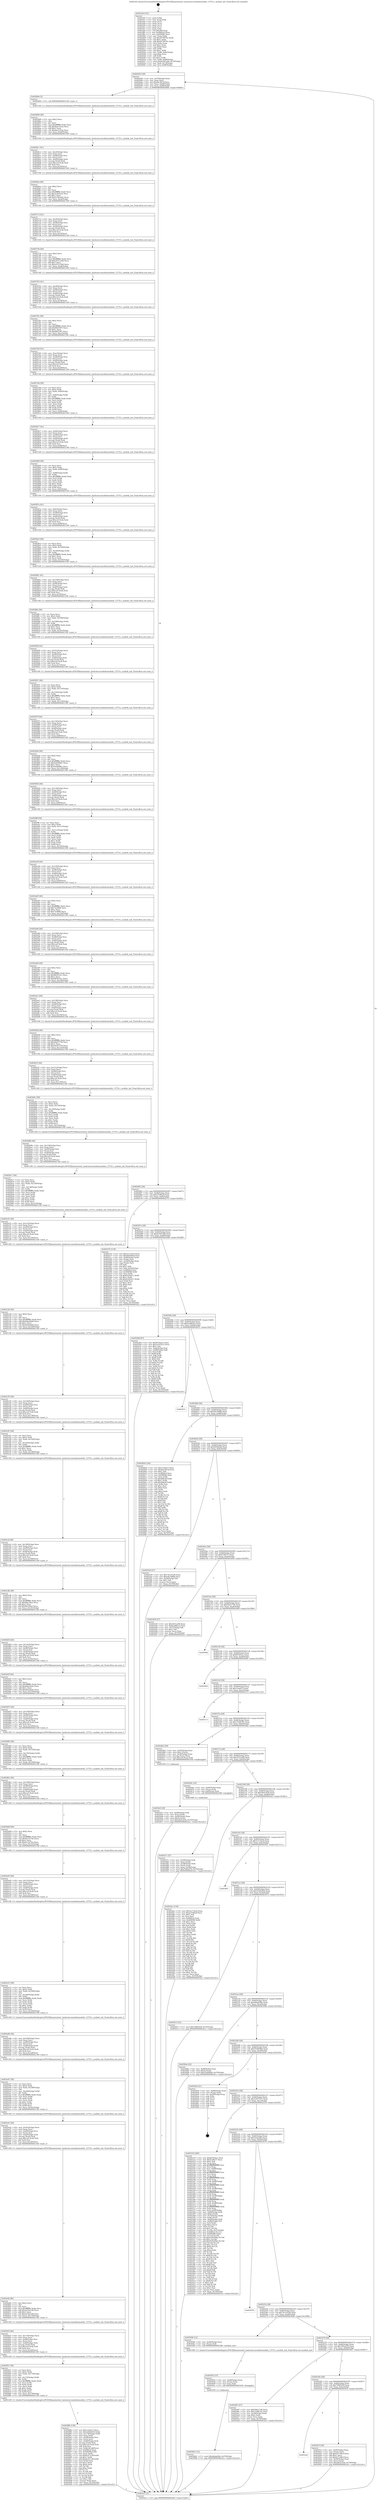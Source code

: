digraph "0x401fe0" {
  label = "0x401fe0 (/mnt/c/Users/mathe/Desktop/tcc/POCII/binaries/extr_hashcatsrcmodulesmodule_13733.c_module_init_Final-ollvm.out::main(0))"
  labelloc = "t"
  node[shape=record]

  Entry [label="",width=0.3,height=0.3,shape=circle,fillcolor=black,style=filled]
  "0x402045" [label="{
     0x402045 [29]\l
     | [instrs]\l
     &nbsp;&nbsp;0x402045 \<+3\>: mov -0x70(%rbp),%eax\l
     &nbsp;&nbsp;0x402048 \<+2\>: mov %eax,%ecx\l
     &nbsp;&nbsp;0x40204a \<+6\>: sub $0x8ac387af,%ecx\l
     &nbsp;&nbsp;0x402050 \<+6\>: mov %eax,-0x84(%rbp)\l
     &nbsp;&nbsp;0x402056 \<+6\>: mov %ecx,-0x88(%rbp)\l
     &nbsp;&nbsp;0x40205c \<+6\>: je 0000000000402694 \<main+0x6b4\>\l
  }"]
  "0x402694" [label="{
     0x402694 [5]\l
     | [instrs]\l
     &nbsp;&nbsp;0x402694 \<+5\>: call 0000000000401160 \<next_i\>\l
     | [calls]\l
     &nbsp;&nbsp;0x401160 \{1\} (/mnt/c/Users/mathe/Desktop/tcc/POCII/binaries/extr_hashcatsrcmodulesmodule_13733.c_module_init_Final-ollvm.out::next_i)\l
  }"]
  "0x402062" [label="{
     0x402062 [28]\l
     | [instrs]\l
     &nbsp;&nbsp;0x402062 \<+5\>: jmp 0000000000402067 \<main+0x87\>\l
     &nbsp;&nbsp;0x402067 \<+6\>: mov -0x84(%rbp),%eax\l
     &nbsp;&nbsp;0x40206d \<+5\>: sub $0xa37d9a2f,%eax\l
     &nbsp;&nbsp;0x402072 \<+6\>: mov %eax,-0x8c(%rbp)\l
     &nbsp;&nbsp;0x402078 \<+6\>: je 0000000000402572 \<main+0x592\>\l
  }"]
  Exit [label="",width=0.3,height=0.3,shape=circle,fillcolor=black,style=filled,peripheries=2]
  "0x402572" [label="{
     0x402572 [119]\l
     | [instrs]\l
     &nbsp;&nbsp;0x402572 \<+5\>: mov $0x2cc73ac4,%eax\l
     &nbsp;&nbsp;0x402577 \<+5\>: mov $0xd45bfebd,%ecx\l
     &nbsp;&nbsp;0x40257c \<+4\>: mov -0x40(%rbp),%rdx\l
     &nbsp;&nbsp;0x402580 \<+2\>: mov (%rdx),%esi\l
     &nbsp;&nbsp;0x402582 \<+4\>: mov -0x50(%rbp),%rdx\l
     &nbsp;&nbsp;0x402586 \<+2\>: cmp (%rdx),%esi\l
     &nbsp;&nbsp;0x402588 \<+4\>: setl %dil\l
     &nbsp;&nbsp;0x40258c \<+4\>: and $0x1,%dil\l
     &nbsp;&nbsp;0x402590 \<+4\>: mov %dil,-0x29(%rbp)\l
     &nbsp;&nbsp;0x402594 \<+7\>: mov 0x4060c4,%esi\l
     &nbsp;&nbsp;0x40259b \<+8\>: mov 0x406088,%r8d\l
     &nbsp;&nbsp;0x4025a3 \<+3\>: mov %esi,%r9d\l
     &nbsp;&nbsp;0x4025a6 \<+7\>: sub $0x9165ef11,%r9d\l
     &nbsp;&nbsp;0x4025ad \<+4\>: sub $0x1,%r9d\l
     &nbsp;&nbsp;0x4025b1 \<+7\>: add $0x9165ef11,%r9d\l
     &nbsp;&nbsp;0x4025b8 \<+4\>: imul %r9d,%esi\l
     &nbsp;&nbsp;0x4025bc \<+3\>: and $0x1,%esi\l
     &nbsp;&nbsp;0x4025bf \<+3\>: cmp $0x0,%esi\l
     &nbsp;&nbsp;0x4025c2 \<+4\>: sete %dil\l
     &nbsp;&nbsp;0x4025c6 \<+4\>: cmp $0xa,%r8d\l
     &nbsp;&nbsp;0x4025ca \<+4\>: setl %r10b\l
     &nbsp;&nbsp;0x4025ce \<+3\>: mov %dil,%r11b\l
     &nbsp;&nbsp;0x4025d1 \<+3\>: and %r10b,%r11b\l
     &nbsp;&nbsp;0x4025d4 \<+3\>: xor %r10b,%dil\l
     &nbsp;&nbsp;0x4025d7 \<+3\>: or %dil,%r11b\l
     &nbsp;&nbsp;0x4025da \<+4\>: test $0x1,%r11b\l
     &nbsp;&nbsp;0x4025de \<+3\>: cmovne %ecx,%eax\l
     &nbsp;&nbsp;0x4025e1 \<+3\>: mov %eax,-0x70(%rbp)\l
     &nbsp;&nbsp;0x4025e4 \<+5\>: jmp 0000000000403a1c \<main+0x1a3c\>\l
  }"]
  "0x40207e" [label="{
     0x40207e [28]\l
     | [instrs]\l
     &nbsp;&nbsp;0x40207e \<+5\>: jmp 0000000000402083 \<main+0xa3\>\l
     &nbsp;&nbsp;0x402083 \<+6\>: mov -0x84(%rbp),%eax\l
     &nbsp;&nbsp;0x402089 \<+5\>: sub $0xbc097ad6,%eax\l
     &nbsp;&nbsp;0x40208e \<+6\>: mov %eax,-0x90(%rbp)\l
     &nbsp;&nbsp;0x402094 \<+6\>: je 00000000004022b8 \<main+0x2d8\>\l
  }"]
  "0x403061" [label="{
     0x403061 [12]\l
     | [instrs]\l
     &nbsp;&nbsp;0x403061 \<+7\>: movl $0x44dab58e,-0x70(%rbp)\l
     &nbsp;&nbsp;0x403068 \<+5\>: jmp 0000000000403a1c \<main+0x1a3c\>\l
  }"]
  "0x4022b8" [label="{
     0x4022b8 [97]\l
     | [instrs]\l
     &nbsp;&nbsp;0x4022b8 \<+5\>: mov $0xf4705acc,%eax\l
     &nbsp;&nbsp;0x4022bd \<+5\>: mov $0x5c057b15,%ecx\l
     &nbsp;&nbsp;0x4022c2 \<+2\>: mov $0x1,%dl\l
     &nbsp;&nbsp;0x4022c4 \<+4\>: mov -0x6a(%rbp),%sil\l
     &nbsp;&nbsp;0x4022c8 \<+4\>: mov -0x69(%rbp),%dil\l
     &nbsp;&nbsp;0x4022cc \<+3\>: mov %sil,%r8b\l
     &nbsp;&nbsp;0x4022cf \<+4\>: xor $0xff,%r8b\l
     &nbsp;&nbsp;0x4022d3 \<+3\>: mov %dil,%r9b\l
     &nbsp;&nbsp;0x4022d6 \<+4\>: xor $0xff,%r9b\l
     &nbsp;&nbsp;0x4022da \<+3\>: xor $0x0,%dl\l
     &nbsp;&nbsp;0x4022dd \<+3\>: mov %r8b,%r10b\l
     &nbsp;&nbsp;0x4022e0 \<+4\>: and $0x0,%r10b\l
     &nbsp;&nbsp;0x4022e4 \<+3\>: and %dl,%sil\l
     &nbsp;&nbsp;0x4022e7 \<+3\>: mov %r9b,%r11b\l
     &nbsp;&nbsp;0x4022ea \<+4\>: and $0x0,%r11b\l
     &nbsp;&nbsp;0x4022ee \<+3\>: and %dl,%dil\l
     &nbsp;&nbsp;0x4022f1 \<+3\>: or %sil,%r10b\l
     &nbsp;&nbsp;0x4022f4 \<+3\>: or %dil,%r11b\l
     &nbsp;&nbsp;0x4022f7 \<+3\>: xor %r11b,%r10b\l
     &nbsp;&nbsp;0x4022fa \<+3\>: or %r9b,%r8b\l
     &nbsp;&nbsp;0x4022fd \<+4\>: xor $0xff,%r8b\l
     &nbsp;&nbsp;0x402301 \<+3\>: or $0x0,%dl\l
     &nbsp;&nbsp;0x402304 \<+3\>: and %dl,%r8b\l
     &nbsp;&nbsp;0x402307 \<+3\>: or %r8b,%r10b\l
     &nbsp;&nbsp;0x40230a \<+4\>: test $0x1,%r10b\l
     &nbsp;&nbsp;0x40230e \<+3\>: cmovne %ecx,%eax\l
     &nbsp;&nbsp;0x402311 \<+3\>: mov %eax,-0x70(%rbp)\l
     &nbsp;&nbsp;0x402314 \<+5\>: jmp 0000000000403a1c \<main+0x1a3c\>\l
  }"]
  "0x40209a" [label="{
     0x40209a [28]\l
     | [instrs]\l
     &nbsp;&nbsp;0x40209a \<+5\>: jmp 000000000040209f \<main+0xbf\>\l
     &nbsp;&nbsp;0x40209f \<+6\>: mov -0x84(%rbp),%eax\l
     &nbsp;&nbsp;0x4020a5 \<+5\>: sub $0xbcd88ca3,%eax\l
     &nbsp;&nbsp;0x4020aa \<+6\>: mov %eax,-0x94(%rbp)\l
     &nbsp;&nbsp;0x4020b0 \<+6\>: je 0000000000402451 \<main+0x471\>\l
  }"]
  "0x403a1c" [label="{
     0x403a1c [5]\l
     | [instrs]\l
     &nbsp;&nbsp;0x403a1c \<+5\>: jmp 0000000000402045 \<main+0x65\>\l
  }"]
  "0x401fe0" [label="{
     0x401fe0 [101]\l
     | [instrs]\l
     &nbsp;&nbsp;0x401fe0 \<+1\>: push %rbp\l
     &nbsp;&nbsp;0x401fe1 \<+3\>: mov %rsp,%rbp\l
     &nbsp;&nbsp;0x401fe4 \<+2\>: push %r15\l
     &nbsp;&nbsp;0x401fe6 \<+2\>: push %r14\l
     &nbsp;&nbsp;0x401fe8 \<+2\>: push %r13\l
     &nbsp;&nbsp;0x401fea \<+2\>: push %r12\l
     &nbsp;&nbsp;0x401fec \<+1\>: push %rbx\l
     &nbsp;&nbsp;0x401fed \<+7\>: sub $0x208,%rsp\l
     &nbsp;&nbsp;0x401ff4 \<+7\>: mov 0x4060c4,%eax\l
     &nbsp;&nbsp;0x401ffb \<+7\>: mov 0x406088,%ecx\l
     &nbsp;&nbsp;0x402002 \<+2\>: mov %eax,%edx\l
     &nbsp;&nbsp;0x402004 \<+6\>: sub $0x4574676c,%edx\l
     &nbsp;&nbsp;0x40200a \<+3\>: sub $0x1,%edx\l
     &nbsp;&nbsp;0x40200d \<+6\>: add $0x4574676c,%edx\l
     &nbsp;&nbsp;0x402013 \<+3\>: imul %edx,%eax\l
     &nbsp;&nbsp;0x402016 \<+3\>: and $0x1,%eax\l
     &nbsp;&nbsp;0x402019 \<+3\>: cmp $0x0,%eax\l
     &nbsp;&nbsp;0x40201c \<+4\>: sete %r8b\l
     &nbsp;&nbsp;0x402020 \<+4\>: and $0x1,%r8b\l
     &nbsp;&nbsp;0x402024 \<+4\>: mov %r8b,-0x6a(%rbp)\l
     &nbsp;&nbsp;0x402028 \<+3\>: cmp $0xa,%ecx\l
     &nbsp;&nbsp;0x40202b \<+4\>: setl %r8b\l
     &nbsp;&nbsp;0x40202f \<+4\>: and $0x1,%r8b\l
     &nbsp;&nbsp;0x402033 \<+4\>: mov %r8b,-0x69(%rbp)\l
     &nbsp;&nbsp;0x402037 \<+7\>: movl $0xbc097ad6,-0x70(%rbp)\l
     &nbsp;&nbsp;0x40203e \<+3\>: mov %edi,-0x74(%rbp)\l
     &nbsp;&nbsp;0x402041 \<+4\>: mov %rsi,-0x80(%rbp)\l
  }"]
  "0x403052" [label="{
     0x403052 [15]\l
     | [instrs]\l
     &nbsp;&nbsp;0x403052 \<+4\>: mov -0x48(%rbp),%rax\l
     &nbsp;&nbsp;0x403056 \<+3\>: mov (%rax),%rax\l
     &nbsp;&nbsp;0x403059 \<+3\>: mov %rax,%rdi\l
     &nbsp;&nbsp;0x40305c \<+5\>: call 0000000000401030 \<free@plt\>\l
     | [calls]\l
     &nbsp;&nbsp;0x401030 \{1\} (unknown)\l
  }"]
  "0x402451" [label="{
     0x402451\l
  }", style=dashed]
  "0x4020b6" [label="{
     0x4020b6 [28]\l
     | [instrs]\l
     &nbsp;&nbsp;0x4020b6 \<+5\>: jmp 00000000004020bb \<main+0xdb\>\l
     &nbsp;&nbsp;0x4020bb \<+6\>: mov -0x84(%rbp),%eax\l
     &nbsp;&nbsp;0x4020c1 \<+5\>: sub $0xc8a79db6,%eax\l
     &nbsp;&nbsp;0x4020c6 \<+6\>: mov %eax,-0x98(%rbp)\l
     &nbsp;&nbsp;0x4020cc \<+6\>: je 0000000000402604 \<main+0x624\>\l
  }"]
  "0x4022ae" [label="{
     0x4022ae\l
  }", style=dashed]
  "0x402604" [label="{
     0x402604 [144]\l
     | [instrs]\l
     &nbsp;&nbsp;0x402604 \<+5\>: mov $0x1cded13,%eax\l
     &nbsp;&nbsp;0x402609 \<+5\>: mov $0x8ac387af,%ecx\l
     &nbsp;&nbsp;0x40260e \<+2\>: mov $0x1,%dl\l
     &nbsp;&nbsp;0x402610 \<+7\>: mov 0x4060c4,%esi\l
     &nbsp;&nbsp;0x402617 \<+7\>: mov 0x406088,%edi\l
     &nbsp;&nbsp;0x40261e \<+3\>: mov %esi,%r8d\l
     &nbsp;&nbsp;0x402621 \<+7\>: sub $0x496c6f,%r8d\l
     &nbsp;&nbsp;0x402628 \<+4\>: sub $0x1,%r8d\l
     &nbsp;&nbsp;0x40262c \<+7\>: add $0x496c6f,%r8d\l
     &nbsp;&nbsp;0x402633 \<+4\>: imul %r8d,%esi\l
     &nbsp;&nbsp;0x402637 \<+3\>: and $0x1,%esi\l
     &nbsp;&nbsp;0x40263a \<+3\>: cmp $0x0,%esi\l
     &nbsp;&nbsp;0x40263d \<+4\>: sete %r9b\l
     &nbsp;&nbsp;0x402641 \<+3\>: cmp $0xa,%edi\l
     &nbsp;&nbsp;0x402644 \<+4\>: setl %r10b\l
     &nbsp;&nbsp;0x402648 \<+3\>: mov %r9b,%r11b\l
     &nbsp;&nbsp;0x40264b \<+4\>: xor $0xff,%r11b\l
     &nbsp;&nbsp;0x40264f \<+3\>: mov %r10b,%bl\l
     &nbsp;&nbsp;0x402652 \<+3\>: xor $0xff,%bl\l
     &nbsp;&nbsp;0x402655 \<+3\>: xor $0x1,%dl\l
     &nbsp;&nbsp;0x402658 \<+3\>: mov %r11b,%r14b\l
     &nbsp;&nbsp;0x40265b \<+4\>: and $0xff,%r14b\l
     &nbsp;&nbsp;0x40265f \<+3\>: and %dl,%r9b\l
     &nbsp;&nbsp;0x402662 \<+3\>: mov %bl,%r15b\l
     &nbsp;&nbsp;0x402665 \<+4\>: and $0xff,%r15b\l
     &nbsp;&nbsp;0x402669 \<+3\>: and %dl,%r10b\l
     &nbsp;&nbsp;0x40266c \<+3\>: or %r9b,%r14b\l
     &nbsp;&nbsp;0x40266f \<+3\>: or %r10b,%r15b\l
     &nbsp;&nbsp;0x402672 \<+3\>: xor %r15b,%r14b\l
     &nbsp;&nbsp;0x402675 \<+3\>: or %bl,%r11b\l
     &nbsp;&nbsp;0x402678 \<+4\>: xor $0xff,%r11b\l
     &nbsp;&nbsp;0x40267c \<+3\>: or $0x1,%dl\l
     &nbsp;&nbsp;0x40267f \<+3\>: and %dl,%r11b\l
     &nbsp;&nbsp;0x402682 \<+3\>: or %r11b,%r14b\l
     &nbsp;&nbsp;0x402685 \<+4\>: test $0x1,%r14b\l
     &nbsp;&nbsp;0x402689 \<+3\>: cmovne %ecx,%eax\l
     &nbsp;&nbsp;0x40268c \<+3\>: mov %eax,-0x70(%rbp)\l
     &nbsp;&nbsp;0x40268f \<+5\>: jmp 0000000000403a1c \<main+0x1a3c\>\l
  }"]
  "0x4020d2" [label="{
     0x4020d2 [28]\l
     | [instrs]\l
     &nbsp;&nbsp;0x4020d2 \<+5\>: jmp 00000000004020d7 \<main+0xf7\>\l
     &nbsp;&nbsp;0x4020d7 \<+6\>: mov -0x84(%rbp),%eax\l
     &nbsp;&nbsp;0x4020dd \<+5\>: sub $0xd45bfebd,%eax\l
     &nbsp;&nbsp;0x4020e2 \<+6\>: mov %eax,-0x9c(%rbp)\l
     &nbsp;&nbsp;0x4020e8 \<+6\>: je 00000000004025e9 \<main+0x609\>\l
  }"]
  "0x40301f" [label="{
     0x40301f [39]\l
     | [instrs]\l
     &nbsp;&nbsp;0x40301f \<+4\>: mov -0x40(%rbp),%rax\l
     &nbsp;&nbsp;0x403023 \<+2\>: mov (%rax),%ecx\l
     &nbsp;&nbsp;0x403025 \<+6\>: add $0xb27c48cf,%ecx\l
     &nbsp;&nbsp;0x40302b \<+3\>: add $0x1,%ecx\l
     &nbsp;&nbsp;0x40302e \<+6\>: sub $0xb27c48cf,%ecx\l
     &nbsp;&nbsp;0x403034 \<+4\>: mov -0x40(%rbp),%rax\l
     &nbsp;&nbsp;0x403038 \<+2\>: mov %ecx,(%rax)\l
     &nbsp;&nbsp;0x40303a \<+7\>: movl $0x28e5c43d,-0x70(%rbp)\l
     &nbsp;&nbsp;0x403041 \<+5\>: jmp 0000000000403a1c \<main+0x1a3c\>\l
  }"]
  "0x4025e9" [label="{
     0x4025e9 [27]\l
     | [instrs]\l
     &nbsp;&nbsp;0x4025e9 \<+5\>: mov $0x74c14326,%eax\l
     &nbsp;&nbsp;0x4025ee \<+5\>: mov $0xc8a79db6,%ecx\l
     &nbsp;&nbsp;0x4025f3 \<+3\>: mov -0x29(%rbp),%dl\l
     &nbsp;&nbsp;0x4025f6 \<+3\>: test $0x1,%dl\l
     &nbsp;&nbsp;0x4025f9 \<+3\>: cmovne %ecx,%eax\l
     &nbsp;&nbsp;0x4025fc \<+3\>: mov %eax,-0x70(%rbp)\l
     &nbsp;&nbsp;0x4025ff \<+5\>: jmp 0000000000403a1c \<main+0x1a3c\>\l
  }"]
  "0x4020ee" [label="{
     0x4020ee [28]\l
     | [instrs]\l
     &nbsp;&nbsp;0x4020ee \<+5\>: jmp 00000000004020f3 \<main+0x113\>\l
     &nbsp;&nbsp;0x4020f3 \<+6\>: mov -0x84(%rbp),%eax\l
     &nbsp;&nbsp;0x4020f9 \<+5\>: sub $0xf12ff157,%eax\l
     &nbsp;&nbsp;0x4020fe \<+6\>: mov %eax,-0xa0(%rbp)\l
     &nbsp;&nbsp;0x402104 \<+6\>: je 0000000000402436 \<main+0x456\>\l
  }"]
  "0x402f8b" [label="{
     0x402f8b [136]\l
     | [instrs]\l
     &nbsp;&nbsp;0x402f8b \<+5\>: mov $0x1cded13,%ecx\l
     &nbsp;&nbsp;0x402f90 \<+5\>: mov $0x3240a918,%edx\l
     &nbsp;&nbsp;0x402f95 \<+7\>: mov -0x178(%rbp),%r8d\l
     &nbsp;&nbsp;0x402f9c \<+4\>: imul %eax,%r8d\l
     &nbsp;&nbsp;0x402fa0 \<+4\>: mov -0x48(%rbp),%rsi\l
     &nbsp;&nbsp;0x402fa4 \<+3\>: mov (%rsi),%rsi\l
     &nbsp;&nbsp;0x402fa7 \<+4\>: mov -0x40(%rbp),%rdi\l
     &nbsp;&nbsp;0x402fab \<+3\>: movslq (%rdi),%rdi\l
     &nbsp;&nbsp;0x402fae \<+7\>: imul $0x1e0,%rdi,%rdi\l
     &nbsp;&nbsp;0x402fb5 \<+3\>: add %rdi,%rsi\l
     &nbsp;&nbsp;0x402fb8 \<+7\>: mov %r8d,0x1d8(%rsi)\l
     &nbsp;&nbsp;0x402fbf \<+7\>: mov 0x4060c4,%eax\l
     &nbsp;&nbsp;0x402fc6 \<+8\>: mov 0x406088,%r8d\l
     &nbsp;&nbsp;0x402fce \<+3\>: mov %eax,%r9d\l
     &nbsp;&nbsp;0x402fd1 \<+7\>: sub $0xbc471c9f,%r9d\l
     &nbsp;&nbsp;0x402fd8 \<+4\>: sub $0x1,%r9d\l
     &nbsp;&nbsp;0x402fdc \<+7\>: add $0xbc471c9f,%r9d\l
     &nbsp;&nbsp;0x402fe3 \<+4\>: imul %r9d,%eax\l
     &nbsp;&nbsp;0x402fe7 \<+3\>: and $0x1,%eax\l
     &nbsp;&nbsp;0x402fea \<+3\>: cmp $0x0,%eax\l
     &nbsp;&nbsp;0x402fed \<+4\>: sete %r10b\l
     &nbsp;&nbsp;0x402ff1 \<+4\>: cmp $0xa,%r8d\l
     &nbsp;&nbsp;0x402ff5 \<+4\>: setl %r11b\l
     &nbsp;&nbsp;0x402ff9 \<+3\>: mov %r10b,%bl\l
     &nbsp;&nbsp;0x402ffc \<+3\>: and %r11b,%bl\l
     &nbsp;&nbsp;0x402fff \<+3\>: xor %r11b,%r10b\l
     &nbsp;&nbsp;0x403002 \<+3\>: or %r10b,%bl\l
     &nbsp;&nbsp;0x403005 \<+3\>: test $0x1,%bl\l
     &nbsp;&nbsp;0x403008 \<+3\>: cmovne %edx,%ecx\l
     &nbsp;&nbsp;0x40300b \<+3\>: mov %ecx,-0x70(%rbp)\l
     &nbsp;&nbsp;0x40300e \<+5\>: jmp 0000000000403a1c \<main+0x1a3c\>\l
  }"]
  "0x402436" [label="{
     0x402436 [27]\l
     | [instrs]\l
     &nbsp;&nbsp;0x402436 \<+5\>: mov $0x2031eef9,%eax\l
     &nbsp;&nbsp;0x40243b \<+5\>: mov $0xbcd88ca3,%ecx\l
     &nbsp;&nbsp;0x402440 \<+3\>: mov -0x31(%rbp),%dl\l
     &nbsp;&nbsp;0x402443 \<+3\>: test $0x1,%dl\l
     &nbsp;&nbsp;0x402446 \<+3\>: cmovne %ecx,%eax\l
     &nbsp;&nbsp;0x402449 \<+3\>: mov %eax,-0x70(%rbp)\l
     &nbsp;&nbsp;0x40244c \<+5\>: jmp 0000000000403a1c \<main+0x1a3c\>\l
  }"]
  "0x40210a" [label="{
     0x40210a [28]\l
     | [instrs]\l
     &nbsp;&nbsp;0x40210a \<+5\>: jmp 000000000040210f \<main+0x12f\>\l
     &nbsp;&nbsp;0x40210f \<+6\>: mov -0x84(%rbp),%eax\l
     &nbsp;&nbsp;0x402115 \<+5\>: sub $0xf3621738,%eax\l
     &nbsp;&nbsp;0x40211a \<+6\>: mov %eax,-0xa4(%rbp)\l
     &nbsp;&nbsp;0x402120 \<+6\>: je 000000000040306d \<main+0x108d\>\l
  }"]
  "0x402f51" [label="{
     0x402f51 [58]\l
     | [instrs]\l
     &nbsp;&nbsp;0x402f51 \<+2\>: xor %ecx,%ecx\l
     &nbsp;&nbsp;0x402f53 \<+5\>: mov $0x2,%edx\l
     &nbsp;&nbsp;0x402f58 \<+6\>: mov %edx,-0x174(%rbp)\l
     &nbsp;&nbsp;0x402f5e \<+1\>: cltd\l
     &nbsp;&nbsp;0x402f5f \<+7\>: mov -0x174(%rbp),%r8d\l
     &nbsp;&nbsp;0x402f66 \<+3\>: idiv %r8d\l
     &nbsp;&nbsp;0x402f69 \<+6\>: imul $0xfffffffe,%edx,%edx\l
     &nbsp;&nbsp;0x402f6f \<+3\>: mov %ecx,%r9d\l
     &nbsp;&nbsp;0x402f72 \<+3\>: sub %edx,%r9d\l
     &nbsp;&nbsp;0x402f75 \<+2\>: mov %ecx,%edx\l
     &nbsp;&nbsp;0x402f77 \<+3\>: sub $0x1,%edx\l
     &nbsp;&nbsp;0x402f7a \<+3\>: add %edx,%r9d\l
     &nbsp;&nbsp;0x402f7d \<+3\>: sub %r9d,%ecx\l
     &nbsp;&nbsp;0x402f80 \<+6\>: mov %ecx,-0x178(%rbp)\l
     &nbsp;&nbsp;0x402f86 \<+5\>: call 0000000000401160 \<next_i\>\l
     | [calls]\l
     &nbsp;&nbsp;0x401160 \{1\} (/mnt/c/Users/mathe/Desktop/tcc/POCII/binaries/extr_hashcatsrcmodulesmodule_13733.c_module_init_Final-ollvm.out::next_i)\l
  }"]
  "0x40306d" [label="{
     0x40306d\l
  }", style=dashed]
  "0x402126" [label="{
     0x402126 [28]\l
     | [instrs]\l
     &nbsp;&nbsp;0x402126 \<+5\>: jmp 000000000040212b \<main+0x14b\>\l
     &nbsp;&nbsp;0x40212b \<+6\>: mov -0x84(%rbp),%eax\l
     &nbsp;&nbsp;0x402131 \<+5\>: sub $0xf4705acc,%eax\l
     &nbsp;&nbsp;0x402136 \<+6\>: mov %eax,-0xa8(%rbp)\l
     &nbsp;&nbsp;0x40213c \<+6\>: je 00000000004030b5 \<main+0x10d5\>\l
  }"]
  "0x402f25" [label="{
     0x402f25 [44]\l
     | [instrs]\l
     &nbsp;&nbsp;0x402f25 \<+6\>: mov -0x170(%rbp),%ecx\l
     &nbsp;&nbsp;0x402f2b \<+3\>: imul %eax,%ecx\l
     &nbsp;&nbsp;0x402f2e \<+4\>: mov -0x48(%rbp),%rsi\l
     &nbsp;&nbsp;0x402f32 \<+3\>: mov (%rsi),%rsi\l
     &nbsp;&nbsp;0x402f35 \<+4\>: mov -0x40(%rbp),%rdi\l
     &nbsp;&nbsp;0x402f39 \<+3\>: movslq (%rdi),%rdi\l
     &nbsp;&nbsp;0x402f3c \<+7\>: imul $0x1e0,%rdi,%rdi\l
     &nbsp;&nbsp;0x402f43 \<+3\>: add %rdi,%rsi\l
     &nbsp;&nbsp;0x402f46 \<+6\>: mov %ecx,0x1d4(%rsi)\l
     &nbsp;&nbsp;0x402f4c \<+5\>: call 0000000000401160 \<next_i\>\l
     | [calls]\l
     &nbsp;&nbsp;0x401160 \{1\} (/mnt/c/Users/mathe/Desktop/tcc/POCII/binaries/extr_hashcatsrcmodulesmodule_13733.c_module_init_Final-ollvm.out::next_i)\l
  }"]
  "0x4030b5" [label="{
     0x4030b5\l
  }", style=dashed]
  "0x402142" [label="{
     0x402142 [28]\l
     | [instrs]\l
     &nbsp;&nbsp;0x402142 \<+5\>: jmp 0000000000402147 \<main+0x167\>\l
     &nbsp;&nbsp;0x402147 \<+6\>: mov -0x84(%rbp),%eax\l
     &nbsp;&nbsp;0x40214d \<+5\>: sub $0x1cded13,%eax\l
     &nbsp;&nbsp;0x402152 \<+6\>: mov %eax,-0xac(%rbp)\l
     &nbsp;&nbsp;0x402158 \<+6\>: je 0000000000403113 \<main+0x1133\>\l
  }"]
  "0x402efd" [label="{
     0x402efd [40]\l
     | [instrs]\l
     &nbsp;&nbsp;0x402efd \<+5\>: mov $0x2,%ecx\l
     &nbsp;&nbsp;0x402f02 \<+1\>: cltd\l
     &nbsp;&nbsp;0x402f03 \<+2\>: idiv %ecx\l
     &nbsp;&nbsp;0x402f05 \<+6\>: imul $0xfffffffe,%edx,%ecx\l
     &nbsp;&nbsp;0x402f0b \<+6\>: add $0xad7da149,%ecx\l
     &nbsp;&nbsp;0x402f11 \<+3\>: add $0x1,%ecx\l
     &nbsp;&nbsp;0x402f14 \<+6\>: sub $0xad7da149,%ecx\l
     &nbsp;&nbsp;0x402f1a \<+6\>: mov %ecx,-0x170(%rbp)\l
     &nbsp;&nbsp;0x402f20 \<+5\>: call 0000000000401160 \<next_i\>\l
     | [calls]\l
     &nbsp;&nbsp;0x401160 \{1\} (/mnt/c/Users/mathe/Desktop/tcc/POCII/binaries/extr_hashcatsrcmodulesmodule_13733.c_module_init_Final-ollvm.out::next_i)\l
  }"]
  "0x403113" [label="{
     0x403113\l
  }", style=dashed]
  "0x40215e" [label="{
     0x40215e [28]\l
     | [instrs]\l
     &nbsp;&nbsp;0x40215e \<+5\>: jmp 0000000000402163 \<main+0x183\>\l
     &nbsp;&nbsp;0x402163 \<+6\>: mov -0x84(%rbp),%eax\l
     &nbsp;&nbsp;0x402169 \<+5\>: sub $0x1226b76c,%eax\l
     &nbsp;&nbsp;0x40216e \<+6\>: mov %eax,-0xb0(%rbp)\l
     &nbsp;&nbsp;0x402174 \<+6\>: je 00000000004024b2 \<main+0x4d2\>\l
  }"]
  "0x402ed1" [label="{
     0x402ed1 [44]\l
     | [instrs]\l
     &nbsp;&nbsp;0x402ed1 \<+6\>: mov -0x16c(%rbp),%ecx\l
     &nbsp;&nbsp;0x402ed7 \<+3\>: imul %eax,%ecx\l
     &nbsp;&nbsp;0x402eda \<+4\>: mov -0x48(%rbp),%rsi\l
     &nbsp;&nbsp;0x402ede \<+3\>: mov (%rsi),%rsi\l
     &nbsp;&nbsp;0x402ee1 \<+4\>: mov -0x40(%rbp),%rdi\l
     &nbsp;&nbsp;0x402ee5 \<+3\>: movslq (%rdi),%rdi\l
     &nbsp;&nbsp;0x402ee8 \<+7\>: imul $0x1e0,%rdi,%rdi\l
     &nbsp;&nbsp;0x402eef \<+3\>: add %rdi,%rsi\l
     &nbsp;&nbsp;0x402ef2 \<+6\>: mov %ecx,0x1d0(%rsi)\l
     &nbsp;&nbsp;0x402ef8 \<+5\>: call 0000000000401160 \<next_i\>\l
     | [calls]\l
     &nbsp;&nbsp;0x401160 \{1\} (/mnt/c/Users/mathe/Desktop/tcc/POCII/binaries/extr_hashcatsrcmodulesmodule_13733.c_module_init_Final-ollvm.out::next_i)\l
  }"]
  "0x4024b2" [label="{
     0x4024b2 [29]\l
     | [instrs]\l
     &nbsp;&nbsp;0x4024b2 \<+4\>: mov -0x50(%rbp),%rax\l
     &nbsp;&nbsp;0x4024b6 \<+6\>: movl $0x1,(%rax)\l
     &nbsp;&nbsp;0x4024bc \<+4\>: mov -0x50(%rbp),%rax\l
     &nbsp;&nbsp;0x4024c0 \<+3\>: movslq (%rax),%rax\l
     &nbsp;&nbsp;0x4024c3 \<+7\>: imul $0x1e0,%rax,%rdi\l
     &nbsp;&nbsp;0x4024ca \<+5\>: call 0000000000401050 \<malloc@plt\>\l
     | [calls]\l
     &nbsp;&nbsp;0x401050 \{1\} (unknown)\l
  }"]
  "0x40217a" [label="{
     0x40217a [28]\l
     | [instrs]\l
     &nbsp;&nbsp;0x40217a \<+5\>: jmp 000000000040217f \<main+0x19f\>\l
     &nbsp;&nbsp;0x40217f \<+6\>: mov -0x84(%rbp),%eax\l
     &nbsp;&nbsp;0x402185 \<+5\>: sub $0x2031eef9,%eax\l
     &nbsp;&nbsp;0x40218a \<+6\>: mov %eax,-0xb4(%rbp)\l
     &nbsp;&nbsp;0x402190 \<+6\>: je 000000000040246c \<main+0x48c\>\l
  }"]
  "0x402e97" [label="{
     0x402e97 [58]\l
     | [instrs]\l
     &nbsp;&nbsp;0x402e97 \<+2\>: xor %ecx,%ecx\l
     &nbsp;&nbsp;0x402e99 \<+5\>: mov $0x2,%edx\l
     &nbsp;&nbsp;0x402e9e \<+6\>: mov %edx,-0x168(%rbp)\l
     &nbsp;&nbsp;0x402ea4 \<+1\>: cltd\l
     &nbsp;&nbsp;0x402ea5 \<+7\>: mov -0x168(%rbp),%r8d\l
     &nbsp;&nbsp;0x402eac \<+3\>: idiv %r8d\l
     &nbsp;&nbsp;0x402eaf \<+6\>: imul $0xfffffffe,%edx,%edx\l
     &nbsp;&nbsp;0x402eb5 \<+3\>: mov %ecx,%r9d\l
     &nbsp;&nbsp;0x402eb8 \<+3\>: sub %edx,%r9d\l
     &nbsp;&nbsp;0x402ebb \<+2\>: mov %ecx,%edx\l
     &nbsp;&nbsp;0x402ebd \<+3\>: sub $0x1,%edx\l
     &nbsp;&nbsp;0x402ec0 \<+3\>: add %edx,%r9d\l
     &nbsp;&nbsp;0x402ec3 \<+3\>: sub %r9d,%ecx\l
     &nbsp;&nbsp;0x402ec6 \<+6\>: mov %ecx,-0x16c(%rbp)\l
     &nbsp;&nbsp;0x402ecc \<+5\>: call 0000000000401160 \<next_i\>\l
     | [calls]\l
     &nbsp;&nbsp;0x401160 \{1\} (/mnt/c/Users/mathe/Desktop/tcc/POCII/binaries/extr_hashcatsrcmodulesmodule_13733.c_module_init_Final-ollvm.out::next_i)\l
  }"]
  "0x40246c" [label="{
     0x40246c [16]\l
     | [instrs]\l
     &nbsp;&nbsp;0x40246c \<+4\>: mov -0x60(%rbp),%rax\l
     &nbsp;&nbsp;0x402470 \<+3\>: mov (%rax),%rax\l
     &nbsp;&nbsp;0x402473 \<+4\>: mov 0x8(%rax),%rdi\l
     &nbsp;&nbsp;0x402477 \<+5\>: call 0000000000401060 \<atoi@plt\>\l
     | [calls]\l
     &nbsp;&nbsp;0x401060 \{1\} (unknown)\l
  }"]
  "0x402196" [label="{
     0x402196 [28]\l
     | [instrs]\l
     &nbsp;&nbsp;0x402196 \<+5\>: jmp 000000000040219b \<main+0x1bb\>\l
     &nbsp;&nbsp;0x40219b \<+6\>: mov -0x84(%rbp),%eax\l
     &nbsp;&nbsp;0x4021a1 \<+5\>: sub $0x28e5c43d,%eax\l
     &nbsp;&nbsp;0x4021a6 \<+6\>: mov %eax,-0xb8(%rbp)\l
     &nbsp;&nbsp;0x4021ac \<+6\>: je 00000000004024ec \<main+0x50c\>\l
  }"]
  "0x402e6b" [label="{
     0x402e6b [44]\l
     | [instrs]\l
     &nbsp;&nbsp;0x402e6b \<+6\>: mov -0x164(%rbp),%ecx\l
     &nbsp;&nbsp;0x402e71 \<+3\>: imul %eax,%ecx\l
     &nbsp;&nbsp;0x402e74 \<+4\>: mov -0x48(%rbp),%rsi\l
     &nbsp;&nbsp;0x402e78 \<+3\>: mov (%rsi),%rsi\l
     &nbsp;&nbsp;0x402e7b \<+4\>: mov -0x40(%rbp),%rdi\l
     &nbsp;&nbsp;0x402e7f \<+3\>: movslq (%rdi),%rdi\l
     &nbsp;&nbsp;0x402e82 \<+7\>: imul $0x1e0,%rdi,%rdi\l
     &nbsp;&nbsp;0x402e89 \<+3\>: add %rdi,%rsi\l
     &nbsp;&nbsp;0x402e8c \<+6\>: mov %ecx,0x1a8(%rsi)\l
     &nbsp;&nbsp;0x402e92 \<+5\>: call 0000000000401160 \<next_i\>\l
     | [calls]\l
     &nbsp;&nbsp;0x401160 \{1\} (/mnt/c/Users/mathe/Desktop/tcc/POCII/binaries/extr_hashcatsrcmodulesmodule_13733.c_module_init_Final-ollvm.out::next_i)\l
  }"]
  "0x4024ec" [label="{
     0x4024ec [134]\l
     | [instrs]\l
     &nbsp;&nbsp;0x4024ec \<+5\>: mov $0x2cc73ac4,%eax\l
     &nbsp;&nbsp;0x4024f1 \<+5\>: mov $0xa37d9a2f,%ecx\l
     &nbsp;&nbsp;0x4024f6 \<+2\>: mov $0x1,%dl\l
     &nbsp;&nbsp;0x4024f8 \<+2\>: xor %esi,%esi\l
     &nbsp;&nbsp;0x4024fa \<+7\>: mov 0x4060c4,%edi\l
     &nbsp;&nbsp;0x402501 \<+8\>: mov 0x406088,%r8d\l
     &nbsp;&nbsp;0x402509 \<+3\>: sub $0x1,%esi\l
     &nbsp;&nbsp;0x40250c \<+3\>: mov %edi,%r9d\l
     &nbsp;&nbsp;0x40250f \<+3\>: add %esi,%r9d\l
     &nbsp;&nbsp;0x402512 \<+4\>: imul %r9d,%edi\l
     &nbsp;&nbsp;0x402516 \<+3\>: and $0x1,%edi\l
     &nbsp;&nbsp;0x402519 \<+3\>: cmp $0x0,%edi\l
     &nbsp;&nbsp;0x40251c \<+4\>: sete %r10b\l
     &nbsp;&nbsp;0x402520 \<+4\>: cmp $0xa,%r8d\l
     &nbsp;&nbsp;0x402524 \<+4\>: setl %r11b\l
     &nbsp;&nbsp;0x402528 \<+3\>: mov %r10b,%bl\l
     &nbsp;&nbsp;0x40252b \<+3\>: xor $0xff,%bl\l
     &nbsp;&nbsp;0x40252e \<+3\>: mov %r11b,%r14b\l
     &nbsp;&nbsp;0x402531 \<+4\>: xor $0xff,%r14b\l
     &nbsp;&nbsp;0x402535 \<+3\>: xor $0x0,%dl\l
     &nbsp;&nbsp;0x402538 \<+3\>: mov %bl,%r15b\l
     &nbsp;&nbsp;0x40253b \<+4\>: and $0x0,%r15b\l
     &nbsp;&nbsp;0x40253f \<+3\>: and %dl,%r10b\l
     &nbsp;&nbsp;0x402542 \<+3\>: mov %r14b,%r12b\l
     &nbsp;&nbsp;0x402545 \<+4\>: and $0x0,%r12b\l
     &nbsp;&nbsp;0x402549 \<+3\>: and %dl,%r11b\l
     &nbsp;&nbsp;0x40254c \<+3\>: or %r10b,%r15b\l
     &nbsp;&nbsp;0x40254f \<+3\>: or %r11b,%r12b\l
     &nbsp;&nbsp;0x402552 \<+3\>: xor %r12b,%r15b\l
     &nbsp;&nbsp;0x402555 \<+3\>: or %r14b,%bl\l
     &nbsp;&nbsp;0x402558 \<+3\>: xor $0xff,%bl\l
     &nbsp;&nbsp;0x40255b \<+3\>: or $0x0,%dl\l
     &nbsp;&nbsp;0x40255e \<+2\>: and %dl,%bl\l
     &nbsp;&nbsp;0x402560 \<+3\>: or %bl,%r15b\l
     &nbsp;&nbsp;0x402563 \<+4\>: test $0x1,%r15b\l
     &nbsp;&nbsp;0x402567 \<+3\>: cmovne %ecx,%eax\l
     &nbsp;&nbsp;0x40256a \<+3\>: mov %eax,-0x70(%rbp)\l
     &nbsp;&nbsp;0x40256d \<+5\>: jmp 0000000000403a1c \<main+0x1a3c\>\l
  }"]
  "0x4021b2" [label="{
     0x4021b2 [28]\l
     | [instrs]\l
     &nbsp;&nbsp;0x4021b2 \<+5\>: jmp 00000000004021b7 \<main+0x1d7\>\l
     &nbsp;&nbsp;0x4021b7 \<+6\>: mov -0x84(%rbp),%eax\l
     &nbsp;&nbsp;0x4021bd \<+5\>: sub $0x2cc73ac4,%eax\l
     &nbsp;&nbsp;0x4021c2 \<+6\>: mov %eax,-0xbc(%rbp)\l
     &nbsp;&nbsp;0x4021c8 \<+6\>: je 00000000004030f1 \<main+0x1111\>\l
  }"]
  "0x402e31" [label="{
     0x402e31 [58]\l
     | [instrs]\l
     &nbsp;&nbsp;0x402e31 \<+2\>: xor %ecx,%ecx\l
     &nbsp;&nbsp;0x402e33 \<+5\>: mov $0x2,%edx\l
     &nbsp;&nbsp;0x402e38 \<+6\>: mov %edx,-0x160(%rbp)\l
     &nbsp;&nbsp;0x402e3e \<+1\>: cltd\l
     &nbsp;&nbsp;0x402e3f \<+7\>: mov -0x160(%rbp),%r8d\l
     &nbsp;&nbsp;0x402e46 \<+3\>: idiv %r8d\l
     &nbsp;&nbsp;0x402e49 \<+6\>: imul $0xfffffffe,%edx,%edx\l
     &nbsp;&nbsp;0x402e4f \<+3\>: mov %ecx,%r9d\l
     &nbsp;&nbsp;0x402e52 \<+3\>: sub %edx,%r9d\l
     &nbsp;&nbsp;0x402e55 \<+2\>: mov %ecx,%edx\l
     &nbsp;&nbsp;0x402e57 \<+3\>: sub $0x1,%edx\l
     &nbsp;&nbsp;0x402e5a \<+3\>: add %edx,%r9d\l
     &nbsp;&nbsp;0x402e5d \<+3\>: sub %r9d,%ecx\l
     &nbsp;&nbsp;0x402e60 \<+6\>: mov %ecx,-0x164(%rbp)\l
     &nbsp;&nbsp;0x402e66 \<+5\>: call 0000000000401160 \<next_i\>\l
     | [calls]\l
     &nbsp;&nbsp;0x401160 \{1\} (/mnt/c/Users/mathe/Desktop/tcc/POCII/binaries/extr_hashcatsrcmodulesmodule_13733.c_module_init_Final-ollvm.out::next_i)\l
  }"]
  "0x4030f1" [label="{
     0x4030f1\l
  }", style=dashed]
  "0x4021ce" [label="{
     0x4021ce [28]\l
     | [instrs]\l
     &nbsp;&nbsp;0x4021ce \<+5\>: jmp 00000000004021d3 \<main+0x1f3\>\l
     &nbsp;&nbsp;0x4021d3 \<+6\>: mov -0x84(%rbp),%eax\l
     &nbsp;&nbsp;0x4021d9 \<+5\>: sub $0x3240a918,%eax\l
     &nbsp;&nbsp;0x4021de \<+6\>: mov %eax,-0xc0(%rbp)\l
     &nbsp;&nbsp;0x4021e4 \<+6\>: je 0000000000403013 \<main+0x1033\>\l
  }"]
  "0x402e05" [label="{
     0x402e05 [44]\l
     | [instrs]\l
     &nbsp;&nbsp;0x402e05 \<+6\>: mov -0x15c(%rbp),%ecx\l
     &nbsp;&nbsp;0x402e0b \<+3\>: imul %eax,%ecx\l
     &nbsp;&nbsp;0x402e0e \<+4\>: mov -0x48(%rbp),%rsi\l
     &nbsp;&nbsp;0x402e12 \<+3\>: mov (%rsi),%rsi\l
     &nbsp;&nbsp;0x402e15 \<+4\>: mov -0x40(%rbp),%rdi\l
     &nbsp;&nbsp;0x402e19 \<+3\>: movslq (%rdi),%rdi\l
     &nbsp;&nbsp;0x402e1c \<+7\>: imul $0x1e0,%rdi,%rdi\l
     &nbsp;&nbsp;0x402e23 \<+3\>: add %rdi,%rsi\l
     &nbsp;&nbsp;0x402e26 \<+6\>: mov %ecx,0x198(%rsi)\l
     &nbsp;&nbsp;0x402e2c \<+5\>: call 0000000000401160 \<next_i\>\l
     | [calls]\l
     &nbsp;&nbsp;0x401160 \{1\} (/mnt/c/Users/mathe/Desktop/tcc/POCII/binaries/extr_hashcatsrcmodulesmodule_13733.c_module_init_Final-ollvm.out::next_i)\l
  }"]
  "0x403013" [label="{
     0x403013 [12]\l
     | [instrs]\l
     &nbsp;&nbsp;0x403013 \<+7\>: movl $0x7686545f,-0x70(%rbp)\l
     &nbsp;&nbsp;0x40301a \<+5\>: jmp 0000000000403a1c \<main+0x1a3c\>\l
  }"]
  "0x4021ea" [label="{
     0x4021ea [28]\l
     | [instrs]\l
     &nbsp;&nbsp;0x4021ea \<+5\>: jmp 00000000004021ef \<main+0x20f\>\l
     &nbsp;&nbsp;0x4021ef \<+6\>: mov -0x84(%rbp),%eax\l
     &nbsp;&nbsp;0x4021f5 \<+5\>: sub $0x44dab58e,%eax\l
     &nbsp;&nbsp;0x4021fa \<+6\>: mov %eax,-0xc4(%rbp)\l
     &nbsp;&nbsp;0x402200 \<+6\>: je 000000000040308a \<main+0x10aa\>\l
  }"]
  "0x402ddd" [label="{
     0x402ddd [40]\l
     | [instrs]\l
     &nbsp;&nbsp;0x402ddd \<+5\>: mov $0x2,%ecx\l
     &nbsp;&nbsp;0x402de2 \<+1\>: cltd\l
     &nbsp;&nbsp;0x402de3 \<+2\>: idiv %ecx\l
     &nbsp;&nbsp;0x402de5 \<+6\>: imul $0xfffffffe,%edx,%ecx\l
     &nbsp;&nbsp;0x402deb \<+6\>: sub $0x91c5e74e,%ecx\l
     &nbsp;&nbsp;0x402df1 \<+3\>: add $0x1,%ecx\l
     &nbsp;&nbsp;0x402df4 \<+6\>: add $0x91c5e74e,%ecx\l
     &nbsp;&nbsp;0x402dfa \<+6\>: mov %ecx,-0x15c(%rbp)\l
     &nbsp;&nbsp;0x402e00 \<+5\>: call 0000000000401160 \<next_i\>\l
     | [calls]\l
     &nbsp;&nbsp;0x401160 \{1\} (/mnt/c/Users/mathe/Desktop/tcc/POCII/binaries/extr_hashcatsrcmodulesmodule_13733.c_module_init_Final-ollvm.out::next_i)\l
  }"]
  "0x40308a" [label="{
     0x40308a [22]\l
     | [instrs]\l
     &nbsp;&nbsp;0x40308a \<+4\>: mov -0x68(%rbp),%rax\l
     &nbsp;&nbsp;0x40308e \<+6\>: movl $0x0,(%rax)\l
     &nbsp;&nbsp;0x403094 \<+7\>: movl $0x55e80464,-0x70(%rbp)\l
     &nbsp;&nbsp;0x40309b \<+5\>: jmp 0000000000403a1c \<main+0x1a3c\>\l
  }"]
  "0x402206" [label="{
     0x402206 [28]\l
     | [instrs]\l
     &nbsp;&nbsp;0x402206 \<+5\>: jmp 000000000040220b \<main+0x22b\>\l
     &nbsp;&nbsp;0x40220b \<+6\>: mov -0x84(%rbp),%eax\l
     &nbsp;&nbsp;0x402211 \<+5\>: sub $0x55e80464,%eax\l
     &nbsp;&nbsp;0x402216 \<+6\>: mov %eax,-0xc8(%rbp)\l
     &nbsp;&nbsp;0x40221c \<+6\>: je 00000000004030a0 \<main+0x10c0\>\l
  }"]
  "0x402db1" [label="{
     0x402db1 [44]\l
     | [instrs]\l
     &nbsp;&nbsp;0x402db1 \<+6\>: mov -0x158(%rbp),%ecx\l
     &nbsp;&nbsp;0x402db7 \<+3\>: imul %eax,%ecx\l
     &nbsp;&nbsp;0x402dba \<+4\>: mov -0x48(%rbp),%rsi\l
     &nbsp;&nbsp;0x402dbe \<+3\>: mov (%rsi),%rsi\l
     &nbsp;&nbsp;0x402dc1 \<+4\>: mov -0x40(%rbp),%rdi\l
     &nbsp;&nbsp;0x402dc5 \<+3\>: movslq (%rdi),%rdi\l
     &nbsp;&nbsp;0x402dc8 \<+7\>: imul $0x1e0,%rdi,%rdi\l
     &nbsp;&nbsp;0x402dcf \<+3\>: add %rdi,%rsi\l
     &nbsp;&nbsp;0x402dd2 \<+6\>: mov %ecx,0x194(%rsi)\l
     &nbsp;&nbsp;0x402dd8 \<+5\>: call 0000000000401160 \<next_i\>\l
     | [calls]\l
     &nbsp;&nbsp;0x401160 \{1\} (/mnt/c/Users/mathe/Desktop/tcc/POCII/binaries/extr_hashcatsrcmodulesmodule_13733.c_module_init_Final-ollvm.out::next_i)\l
  }"]
  "0x4030a0" [label="{
     0x4030a0 [21]\l
     | [instrs]\l
     &nbsp;&nbsp;0x4030a0 \<+4\>: mov -0x68(%rbp),%rax\l
     &nbsp;&nbsp;0x4030a4 \<+2\>: mov (%rax),%eax\l
     &nbsp;&nbsp;0x4030a6 \<+4\>: lea -0x28(%rbp),%rsp\l
     &nbsp;&nbsp;0x4030aa \<+1\>: pop %rbx\l
     &nbsp;&nbsp;0x4030ab \<+2\>: pop %r12\l
     &nbsp;&nbsp;0x4030ad \<+2\>: pop %r13\l
     &nbsp;&nbsp;0x4030af \<+2\>: pop %r14\l
     &nbsp;&nbsp;0x4030b1 \<+2\>: pop %r15\l
     &nbsp;&nbsp;0x4030b3 \<+1\>: pop %rbp\l
     &nbsp;&nbsp;0x4030b4 \<+1\>: ret\l
  }"]
  "0x402222" [label="{
     0x402222 [28]\l
     | [instrs]\l
     &nbsp;&nbsp;0x402222 \<+5\>: jmp 0000000000402227 \<main+0x247\>\l
     &nbsp;&nbsp;0x402227 \<+6\>: mov -0x84(%rbp),%eax\l
     &nbsp;&nbsp;0x40222d \<+5\>: sub $0x5c057b15,%eax\l
     &nbsp;&nbsp;0x402232 \<+6\>: mov %eax,-0xcc(%rbp)\l
     &nbsp;&nbsp;0x402238 \<+6\>: je 0000000000402319 \<main+0x339\>\l
  }"]
  "0x402d83" [label="{
     0x402d83 [46]\l
     | [instrs]\l
     &nbsp;&nbsp;0x402d83 \<+2\>: xor %ecx,%ecx\l
     &nbsp;&nbsp;0x402d85 \<+5\>: mov $0x2,%edx\l
     &nbsp;&nbsp;0x402d8a \<+6\>: mov %edx,-0x154(%rbp)\l
     &nbsp;&nbsp;0x402d90 \<+1\>: cltd\l
     &nbsp;&nbsp;0x402d91 \<+7\>: mov -0x154(%rbp),%r8d\l
     &nbsp;&nbsp;0x402d98 \<+3\>: idiv %r8d\l
     &nbsp;&nbsp;0x402d9b \<+6\>: imul $0xfffffffe,%edx,%edx\l
     &nbsp;&nbsp;0x402da1 \<+3\>: sub $0x1,%ecx\l
     &nbsp;&nbsp;0x402da4 \<+2\>: sub %ecx,%edx\l
     &nbsp;&nbsp;0x402da6 \<+6\>: mov %edx,-0x158(%rbp)\l
     &nbsp;&nbsp;0x402dac \<+5\>: call 0000000000401160 \<next_i\>\l
     | [calls]\l
     &nbsp;&nbsp;0x401160 \{1\} (/mnt/c/Users/mathe/Desktop/tcc/POCII/binaries/extr_hashcatsrcmodulesmodule_13733.c_module_init_Final-ollvm.out::next_i)\l
  }"]
  "0x402319" [label="{
     0x402319 [285]\l
     | [instrs]\l
     &nbsp;&nbsp;0x402319 \<+5\>: mov $0xf4705acc,%eax\l
     &nbsp;&nbsp;0x40231e \<+5\>: mov $0xf12ff157,%ecx\l
     &nbsp;&nbsp;0x402323 \<+2\>: mov $0x1,%dl\l
     &nbsp;&nbsp;0x402325 \<+3\>: mov %rsp,%rsi\l
     &nbsp;&nbsp;0x402328 \<+4\>: add $0xfffffffffffffff0,%rsi\l
     &nbsp;&nbsp;0x40232c \<+3\>: mov %rsi,%rsp\l
     &nbsp;&nbsp;0x40232f \<+4\>: mov %rsi,-0x68(%rbp)\l
     &nbsp;&nbsp;0x402333 \<+3\>: mov %rsp,%rsi\l
     &nbsp;&nbsp;0x402336 \<+4\>: add $0xfffffffffffffff0,%rsi\l
     &nbsp;&nbsp;0x40233a \<+3\>: mov %rsi,%rsp\l
     &nbsp;&nbsp;0x40233d \<+3\>: mov %rsp,%rdi\l
     &nbsp;&nbsp;0x402340 \<+4\>: add $0xfffffffffffffff0,%rdi\l
     &nbsp;&nbsp;0x402344 \<+3\>: mov %rdi,%rsp\l
     &nbsp;&nbsp;0x402347 \<+4\>: mov %rdi,-0x60(%rbp)\l
     &nbsp;&nbsp;0x40234b \<+3\>: mov %rsp,%rdi\l
     &nbsp;&nbsp;0x40234e \<+4\>: add $0xfffffffffffffff0,%rdi\l
     &nbsp;&nbsp;0x402352 \<+3\>: mov %rdi,%rsp\l
     &nbsp;&nbsp;0x402355 \<+4\>: mov %rdi,-0x58(%rbp)\l
     &nbsp;&nbsp;0x402359 \<+3\>: mov %rsp,%rdi\l
     &nbsp;&nbsp;0x40235c \<+4\>: add $0xfffffffffffffff0,%rdi\l
     &nbsp;&nbsp;0x402360 \<+3\>: mov %rdi,%rsp\l
     &nbsp;&nbsp;0x402363 \<+4\>: mov %rdi,-0x50(%rbp)\l
     &nbsp;&nbsp;0x402367 \<+3\>: mov %rsp,%rdi\l
     &nbsp;&nbsp;0x40236a \<+4\>: add $0xfffffffffffffff0,%rdi\l
     &nbsp;&nbsp;0x40236e \<+3\>: mov %rdi,%rsp\l
     &nbsp;&nbsp;0x402371 \<+4\>: mov %rdi,-0x48(%rbp)\l
     &nbsp;&nbsp;0x402375 \<+3\>: mov %rsp,%rdi\l
     &nbsp;&nbsp;0x402378 \<+4\>: add $0xfffffffffffffff0,%rdi\l
     &nbsp;&nbsp;0x40237c \<+3\>: mov %rdi,%rsp\l
     &nbsp;&nbsp;0x40237f \<+4\>: mov %rdi,-0x40(%rbp)\l
     &nbsp;&nbsp;0x402383 \<+4\>: mov -0x68(%rbp),%rdi\l
     &nbsp;&nbsp;0x402387 \<+6\>: movl $0x0,(%rdi)\l
     &nbsp;&nbsp;0x40238d \<+4\>: mov -0x74(%rbp),%r8d\l
     &nbsp;&nbsp;0x402391 \<+3\>: mov %r8d,(%rsi)\l
     &nbsp;&nbsp;0x402394 \<+4\>: mov -0x60(%rbp),%rdi\l
     &nbsp;&nbsp;0x402398 \<+4\>: mov -0x80(%rbp),%r9\l
     &nbsp;&nbsp;0x40239c \<+3\>: mov %r9,(%rdi)\l
     &nbsp;&nbsp;0x40239f \<+3\>: cmpl $0x2,(%rsi)\l
     &nbsp;&nbsp;0x4023a2 \<+4\>: setne %r10b\l
     &nbsp;&nbsp;0x4023a6 \<+4\>: and $0x1,%r10b\l
     &nbsp;&nbsp;0x4023aa \<+4\>: mov %r10b,-0x31(%rbp)\l
     &nbsp;&nbsp;0x4023ae \<+8\>: mov 0x4060c4,%r11d\l
     &nbsp;&nbsp;0x4023b6 \<+7\>: mov 0x406088,%ebx\l
     &nbsp;&nbsp;0x4023bd \<+3\>: mov %r11d,%r14d\l
     &nbsp;&nbsp;0x4023c0 \<+7\>: sub $0x9165284e,%r14d\l
     &nbsp;&nbsp;0x4023c7 \<+4\>: sub $0x1,%r14d\l
     &nbsp;&nbsp;0x4023cb \<+7\>: add $0x9165284e,%r14d\l
     &nbsp;&nbsp;0x4023d2 \<+4\>: imul %r14d,%r11d\l
     &nbsp;&nbsp;0x4023d6 \<+4\>: and $0x1,%r11d\l
     &nbsp;&nbsp;0x4023da \<+4\>: cmp $0x0,%r11d\l
     &nbsp;&nbsp;0x4023de \<+4\>: sete %r10b\l
     &nbsp;&nbsp;0x4023e2 \<+3\>: cmp $0xa,%ebx\l
     &nbsp;&nbsp;0x4023e5 \<+4\>: setl %r15b\l
     &nbsp;&nbsp;0x4023e9 \<+3\>: mov %r10b,%r12b\l
     &nbsp;&nbsp;0x4023ec \<+4\>: xor $0xff,%r12b\l
     &nbsp;&nbsp;0x4023f0 \<+3\>: mov %r15b,%r13b\l
     &nbsp;&nbsp;0x4023f3 \<+4\>: xor $0xff,%r13b\l
     &nbsp;&nbsp;0x4023f7 \<+3\>: xor $0x1,%dl\l
     &nbsp;&nbsp;0x4023fa \<+3\>: mov %r12b,%sil\l
     &nbsp;&nbsp;0x4023fd \<+4\>: and $0xff,%sil\l
     &nbsp;&nbsp;0x402401 \<+3\>: and %dl,%r10b\l
     &nbsp;&nbsp;0x402404 \<+3\>: mov %r13b,%dil\l
     &nbsp;&nbsp;0x402407 \<+4\>: and $0xff,%dil\l
     &nbsp;&nbsp;0x40240b \<+3\>: and %dl,%r15b\l
     &nbsp;&nbsp;0x40240e \<+3\>: or %r10b,%sil\l
     &nbsp;&nbsp;0x402411 \<+3\>: or %r15b,%dil\l
     &nbsp;&nbsp;0x402414 \<+3\>: xor %dil,%sil\l
     &nbsp;&nbsp;0x402417 \<+3\>: or %r13b,%r12b\l
     &nbsp;&nbsp;0x40241a \<+4\>: xor $0xff,%r12b\l
     &nbsp;&nbsp;0x40241e \<+3\>: or $0x1,%dl\l
     &nbsp;&nbsp;0x402421 \<+3\>: and %dl,%r12b\l
     &nbsp;&nbsp;0x402424 \<+3\>: or %r12b,%sil\l
     &nbsp;&nbsp;0x402427 \<+4\>: test $0x1,%sil\l
     &nbsp;&nbsp;0x40242b \<+3\>: cmovne %ecx,%eax\l
     &nbsp;&nbsp;0x40242e \<+3\>: mov %eax,-0x70(%rbp)\l
     &nbsp;&nbsp;0x402431 \<+5\>: jmp 0000000000403a1c \<main+0x1a3c\>\l
  }"]
  "0x40223e" [label="{
     0x40223e [28]\l
     | [instrs]\l
     &nbsp;&nbsp;0x40223e \<+5\>: jmp 0000000000402243 \<main+0x263\>\l
     &nbsp;&nbsp;0x402243 \<+6\>: mov -0x84(%rbp),%eax\l
     &nbsp;&nbsp;0x402249 \<+5\>: sub $0x5eafa563,%eax\l
     &nbsp;&nbsp;0x40224e \<+6\>: mov %eax,-0xd0(%rbp)\l
     &nbsp;&nbsp;0x402254 \<+6\>: je 0000000000403079 \<main+0x1099\>\l
  }"]
  "0x402d57" [label="{
     0x402d57 [44]\l
     | [instrs]\l
     &nbsp;&nbsp;0x402d57 \<+6\>: mov -0x150(%rbp),%ecx\l
     &nbsp;&nbsp;0x402d5d \<+3\>: imul %eax,%ecx\l
     &nbsp;&nbsp;0x402d60 \<+4\>: mov -0x48(%rbp),%rsi\l
     &nbsp;&nbsp;0x402d64 \<+3\>: mov (%rsi),%rsi\l
     &nbsp;&nbsp;0x402d67 \<+4\>: mov -0x40(%rbp),%rdi\l
     &nbsp;&nbsp;0x402d6b \<+3\>: movslq (%rdi),%rdi\l
     &nbsp;&nbsp;0x402d6e \<+7\>: imul $0x1e0,%rdi,%rdi\l
     &nbsp;&nbsp;0x402d75 \<+3\>: add %rdi,%rsi\l
     &nbsp;&nbsp;0x402d78 \<+6\>: mov %ecx,0x190(%rsi)\l
     &nbsp;&nbsp;0x402d7e \<+5\>: call 0000000000401160 \<next_i\>\l
     | [calls]\l
     &nbsp;&nbsp;0x401160 \{1\} (/mnt/c/Users/mathe/Desktop/tcc/POCII/binaries/extr_hashcatsrcmodulesmodule_13733.c_module_init_Final-ollvm.out::next_i)\l
  }"]
  "0x40247c" [label="{
     0x40247c [27]\l
     | [instrs]\l
     &nbsp;&nbsp;0x40247c \<+4\>: mov -0x58(%rbp),%rdi\l
     &nbsp;&nbsp;0x402480 \<+2\>: mov %eax,(%rdi)\l
     &nbsp;&nbsp;0x402482 \<+4\>: mov -0x58(%rbp),%rdi\l
     &nbsp;&nbsp;0x402486 \<+2\>: mov (%rdi),%eax\l
     &nbsp;&nbsp;0x402488 \<+3\>: mov %eax,-0x30(%rbp)\l
     &nbsp;&nbsp;0x40248b \<+7\>: movl $0x7662af79,-0x70(%rbp)\l
     &nbsp;&nbsp;0x402492 \<+5\>: jmp 0000000000403a1c \<main+0x1a3c\>\l
  }"]
  "0x402d2f" [label="{
     0x402d2f [40]\l
     | [instrs]\l
     &nbsp;&nbsp;0x402d2f \<+5\>: mov $0x2,%ecx\l
     &nbsp;&nbsp;0x402d34 \<+1\>: cltd\l
     &nbsp;&nbsp;0x402d35 \<+2\>: idiv %ecx\l
     &nbsp;&nbsp;0x402d37 \<+6\>: imul $0xfffffffe,%edx,%ecx\l
     &nbsp;&nbsp;0x402d3d \<+6\>: sub $0xd4a2da4c,%ecx\l
     &nbsp;&nbsp;0x402d43 \<+3\>: add $0x1,%ecx\l
     &nbsp;&nbsp;0x402d46 \<+6\>: add $0xd4a2da4c,%ecx\l
     &nbsp;&nbsp;0x402d4c \<+6\>: mov %ecx,-0x150(%rbp)\l
     &nbsp;&nbsp;0x402d52 \<+5\>: call 0000000000401160 \<next_i\>\l
     | [calls]\l
     &nbsp;&nbsp;0x401160 \{1\} (/mnt/c/Users/mathe/Desktop/tcc/POCII/binaries/extr_hashcatsrcmodulesmodule_13733.c_module_init_Final-ollvm.out::next_i)\l
  }"]
  "0x403079" [label="{
     0x403079\l
  }", style=dashed]
  "0x40225a" [label="{
     0x40225a [28]\l
     | [instrs]\l
     &nbsp;&nbsp;0x40225a \<+5\>: jmp 000000000040225f \<main+0x27f\>\l
     &nbsp;&nbsp;0x40225f \<+6\>: mov -0x84(%rbp),%eax\l
     &nbsp;&nbsp;0x402265 \<+5\>: sub $0x74c14326,%eax\l
     &nbsp;&nbsp;0x40226a \<+6\>: mov %eax,-0xd4(%rbp)\l
     &nbsp;&nbsp;0x402270 \<+6\>: je 0000000000403046 \<main+0x1066\>\l
  }"]
  "0x402d03" [label="{
     0x402d03 [44]\l
     | [instrs]\l
     &nbsp;&nbsp;0x402d03 \<+6\>: mov -0x14c(%rbp),%ecx\l
     &nbsp;&nbsp;0x402d09 \<+3\>: imul %eax,%ecx\l
     &nbsp;&nbsp;0x402d0c \<+4\>: mov -0x48(%rbp),%rsi\l
     &nbsp;&nbsp;0x402d10 \<+3\>: mov (%rsi),%rsi\l
     &nbsp;&nbsp;0x402d13 \<+4\>: mov -0x40(%rbp),%rdi\l
     &nbsp;&nbsp;0x402d17 \<+3\>: movslq (%rdi),%rdi\l
     &nbsp;&nbsp;0x402d1a \<+7\>: imul $0x1e0,%rdi,%rdi\l
     &nbsp;&nbsp;0x402d21 \<+3\>: add %rdi,%rsi\l
     &nbsp;&nbsp;0x402d24 \<+6\>: mov %ecx,0x18c(%rsi)\l
     &nbsp;&nbsp;0x402d2a \<+5\>: call 0000000000401160 \<next_i\>\l
     | [calls]\l
     &nbsp;&nbsp;0x401160 \{1\} (/mnt/c/Users/mathe/Desktop/tcc/POCII/binaries/extr_hashcatsrcmodulesmodule_13733.c_module_init_Final-ollvm.out::next_i)\l
  }"]
  "0x403046" [label="{
     0x403046 [12]\l
     | [instrs]\l
     &nbsp;&nbsp;0x403046 \<+4\>: mov -0x48(%rbp),%rax\l
     &nbsp;&nbsp;0x40304a \<+3\>: mov (%rax),%rdi\l
     &nbsp;&nbsp;0x40304d \<+5\>: call 0000000000401580 \<module_init\>\l
     | [calls]\l
     &nbsp;&nbsp;0x401580 \{1\} (/mnt/c/Users/mathe/Desktop/tcc/POCII/binaries/extr_hashcatsrcmodulesmodule_13733.c_module_init_Final-ollvm.out::module_init)\l
  }"]
  "0x402276" [label="{
     0x402276 [28]\l
     | [instrs]\l
     &nbsp;&nbsp;0x402276 \<+5\>: jmp 000000000040227b \<main+0x29b\>\l
     &nbsp;&nbsp;0x40227b \<+6\>: mov -0x84(%rbp),%eax\l
     &nbsp;&nbsp;0x402281 \<+5\>: sub $0x7662af79,%eax\l
     &nbsp;&nbsp;0x402286 \<+6\>: mov %eax,-0xd8(%rbp)\l
     &nbsp;&nbsp;0x40228c \<+6\>: je 0000000000402497 \<main+0x4b7\>\l
  }"]
  "0x402cdb" [label="{
     0x402cdb [40]\l
     | [instrs]\l
     &nbsp;&nbsp;0x402cdb \<+5\>: mov $0x2,%ecx\l
     &nbsp;&nbsp;0x402ce0 \<+1\>: cltd\l
     &nbsp;&nbsp;0x402ce1 \<+2\>: idiv %ecx\l
     &nbsp;&nbsp;0x402ce3 \<+6\>: imul $0xfffffffe,%edx,%ecx\l
     &nbsp;&nbsp;0x402ce9 \<+6\>: sub $0xf9ec59a2,%ecx\l
     &nbsp;&nbsp;0x402cef \<+3\>: add $0x1,%ecx\l
     &nbsp;&nbsp;0x402cf2 \<+6\>: add $0xf9ec59a2,%ecx\l
     &nbsp;&nbsp;0x402cf8 \<+6\>: mov %ecx,-0x14c(%rbp)\l
     &nbsp;&nbsp;0x402cfe \<+5\>: call 0000000000401160 \<next_i\>\l
     | [calls]\l
     &nbsp;&nbsp;0x401160 \{1\} (/mnt/c/Users/mathe/Desktop/tcc/POCII/binaries/extr_hashcatsrcmodulesmodule_13733.c_module_init_Final-ollvm.out::next_i)\l
  }"]
  "0x402497" [label="{
     0x402497 [27]\l
     | [instrs]\l
     &nbsp;&nbsp;0x402497 \<+5\>: mov $0xf3621738,%eax\l
     &nbsp;&nbsp;0x40249c \<+5\>: mov $0x1226b76c,%ecx\l
     &nbsp;&nbsp;0x4024a1 \<+3\>: mov -0x30(%rbp),%edx\l
     &nbsp;&nbsp;0x4024a4 \<+3\>: cmp $0x0,%edx\l
     &nbsp;&nbsp;0x4024a7 \<+3\>: cmove %ecx,%eax\l
     &nbsp;&nbsp;0x4024aa \<+3\>: mov %eax,-0x70(%rbp)\l
     &nbsp;&nbsp;0x4024ad \<+5\>: jmp 0000000000403a1c \<main+0x1a3c\>\l
  }"]
  "0x402292" [label="{
     0x402292 [28]\l
     | [instrs]\l
     &nbsp;&nbsp;0x402292 \<+5\>: jmp 0000000000402297 \<main+0x2b7\>\l
     &nbsp;&nbsp;0x402297 \<+6\>: mov -0x84(%rbp),%eax\l
     &nbsp;&nbsp;0x40229d \<+5\>: sub $0x7686545f,%eax\l
     &nbsp;&nbsp;0x4022a2 \<+6\>: mov %eax,-0xdc(%rbp)\l
     &nbsp;&nbsp;0x4022a8 \<+6\>: je 000000000040301f \<main+0x103f\>\l
  }"]
  "0x4024cf" [label="{
     0x4024cf [29]\l
     | [instrs]\l
     &nbsp;&nbsp;0x4024cf \<+4\>: mov -0x48(%rbp),%rdi\l
     &nbsp;&nbsp;0x4024d3 \<+3\>: mov %rax,(%rdi)\l
     &nbsp;&nbsp;0x4024d6 \<+4\>: mov -0x40(%rbp),%rax\l
     &nbsp;&nbsp;0x4024da \<+6\>: movl $0x0,(%rax)\l
     &nbsp;&nbsp;0x4024e0 \<+7\>: movl $0x28e5c43d,-0x70(%rbp)\l
     &nbsp;&nbsp;0x4024e7 \<+5\>: jmp 0000000000403a1c \<main+0x1a3c\>\l
  }"]
  "0x402699" [label="{
     0x402699 [40]\l
     | [instrs]\l
     &nbsp;&nbsp;0x402699 \<+5\>: mov $0x2,%ecx\l
     &nbsp;&nbsp;0x40269e \<+1\>: cltd\l
     &nbsp;&nbsp;0x40269f \<+2\>: idiv %ecx\l
     &nbsp;&nbsp;0x4026a1 \<+6\>: imul $0xfffffffe,%edx,%ecx\l
     &nbsp;&nbsp;0x4026a7 \<+6\>: add $0x8ae122ea,%ecx\l
     &nbsp;&nbsp;0x4026ad \<+3\>: add $0x1,%ecx\l
     &nbsp;&nbsp;0x4026b0 \<+6\>: sub $0x8ae122ea,%ecx\l
     &nbsp;&nbsp;0x4026b6 \<+6\>: mov %ecx,-0xe0(%rbp)\l
     &nbsp;&nbsp;0x4026bc \<+5\>: call 0000000000401160 \<next_i\>\l
     | [calls]\l
     &nbsp;&nbsp;0x401160 \{1\} (/mnt/c/Users/mathe/Desktop/tcc/POCII/binaries/extr_hashcatsrcmodulesmodule_13733.c_module_init_Final-ollvm.out::next_i)\l
  }"]
  "0x4026c1" [label="{
     0x4026c1 [41]\l
     | [instrs]\l
     &nbsp;&nbsp;0x4026c1 \<+6\>: mov -0xe0(%rbp),%ecx\l
     &nbsp;&nbsp;0x4026c7 \<+3\>: imul %eax,%ecx\l
     &nbsp;&nbsp;0x4026ca \<+4\>: mov -0x48(%rbp),%rsi\l
     &nbsp;&nbsp;0x4026ce \<+3\>: mov (%rsi),%rsi\l
     &nbsp;&nbsp;0x4026d1 \<+4\>: mov -0x40(%rbp),%rdi\l
     &nbsp;&nbsp;0x4026d5 \<+3\>: movslq (%rdi),%rdi\l
     &nbsp;&nbsp;0x4026d8 \<+7\>: imul $0x1e0,%rdi,%rdi\l
     &nbsp;&nbsp;0x4026df \<+3\>: add %rdi,%rsi\l
     &nbsp;&nbsp;0x4026e2 \<+3\>: mov %ecx,0x10(%rsi)\l
     &nbsp;&nbsp;0x4026e5 \<+5\>: call 0000000000401160 \<next_i\>\l
     | [calls]\l
     &nbsp;&nbsp;0x401160 \{1\} (/mnt/c/Users/mathe/Desktop/tcc/POCII/binaries/extr_hashcatsrcmodulesmodule_13733.c_module_init_Final-ollvm.out::next_i)\l
  }"]
  "0x4026ea" [label="{
     0x4026ea [40]\l
     | [instrs]\l
     &nbsp;&nbsp;0x4026ea \<+5\>: mov $0x2,%ecx\l
     &nbsp;&nbsp;0x4026ef \<+1\>: cltd\l
     &nbsp;&nbsp;0x4026f0 \<+2\>: idiv %ecx\l
     &nbsp;&nbsp;0x4026f2 \<+6\>: imul $0xfffffffe,%edx,%ecx\l
     &nbsp;&nbsp;0x4026f8 \<+6\>: sub $0x2c5b5a52,%ecx\l
     &nbsp;&nbsp;0x4026fe \<+3\>: add $0x1,%ecx\l
     &nbsp;&nbsp;0x402701 \<+6\>: add $0x2c5b5a52,%ecx\l
     &nbsp;&nbsp;0x402707 \<+6\>: mov %ecx,-0xe4(%rbp)\l
     &nbsp;&nbsp;0x40270d \<+5\>: call 0000000000401160 \<next_i\>\l
     | [calls]\l
     &nbsp;&nbsp;0x401160 \{1\} (/mnt/c/Users/mathe/Desktop/tcc/POCII/binaries/extr_hashcatsrcmodulesmodule_13733.c_module_init_Final-ollvm.out::next_i)\l
  }"]
  "0x402712" [label="{
     0x402712 [41]\l
     | [instrs]\l
     &nbsp;&nbsp;0x402712 \<+6\>: mov -0xe4(%rbp),%ecx\l
     &nbsp;&nbsp;0x402718 \<+3\>: imul %eax,%ecx\l
     &nbsp;&nbsp;0x40271b \<+4\>: mov -0x48(%rbp),%rsi\l
     &nbsp;&nbsp;0x40271f \<+3\>: mov (%rsi),%rsi\l
     &nbsp;&nbsp;0x402722 \<+4\>: mov -0x40(%rbp),%rdi\l
     &nbsp;&nbsp;0x402726 \<+3\>: movslq (%rdi),%rdi\l
     &nbsp;&nbsp;0x402729 \<+7\>: imul $0x1e0,%rdi,%rdi\l
     &nbsp;&nbsp;0x402730 \<+3\>: add %rdi,%rsi\l
     &nbsp;&nbsp;0x402733 \<+3\>: mov %ecx,0x14(%rsi)\l
     &nbsp;&nbsp;0x402736 \<+5\>: call 0000000000401160 \<next_i\>\l
     | [calls]\l
     &nbsp;&nbsp;0x401160 \{1\} (/mnt/c/Users/mathe/Desktop/tcc/POCII/binaries/extr_hashcatsrcmodulesmodule_13733.c_module_init_Final-ollvm.out::next_i)\l
  }"]
  "0x40273b" [label="{
     0x40273b [40]\l
     | [instrs]\l
     &nbsp;&nbsp;0x40273b \<+5\>: mov $0x2,%ecx\l
     &nbsp;&nbsp;0x402740 \<+1\>: cltd\l
     &nbsp;&nbsp;0x402741 \<+2\>: idiv %ecx\l
     &nbsp;&nbsp;0x402743 \<+6\>: imul $0xfffffffe,%edx,%ecx\l
     &nbsp;&nbsp;0x402749 \<+6\>: add $0xa5311406,%ecx\l
     &nbsp;&nbsp;0x40274f \<+3\>: add $0x1,%ecx\l
     &nbsp;&nbsp;0x402752 \<+6\>: sub $0xa5311406,%ecx\l
     &nbsp;&nbsp;0x402758 \<+6\>: mov %ecx,-0xe8(%rbp)\l
     &nbsp;&nbsp;0x40275e \<+5\>: call 0000000000401160 \<next_i\>\l
     | [calls]\l
     &nbsp;&nbsp;0x401160 \{1\} (/mnt/c/Users/mathe/Desktop/tcc/POCII/binaries/extr_hashcatsrcmodulesmodule_13733.c_module_init_Final-ollvm.out::next_i)\l
  }"]
  "0x402763" [label="{
     0x402763 [41]\l
     | [instrs]\l
     &nbsp;&nbsp;0x402763 \<+6\>: mov -0xe8(%rbp),%ecx\l
     &nbsp;&nbsp;0x402769 \<+3\>: imul %eax,%ecx\l
     &nbsp;&nbsp;0x40276c \<+4\>: mov -0x48(%rbp),%rsi\l
     &nbsp;&nbsp;0x402770 \<+3\>: mov (%rsi),%rsi\l
     &nbsp;&nbsp;0x402773 \<+4\>: mov -0x40(%rbp),%rdi\l
     &nbsp;&nbsp;0x402777 \<+3\>: movslq (%rdi),%rdi\l
     &nbsp;&nbsp;0x40277a \<+7\>: imul $0x1e0,%rdi,%rdi\l
     &nbsp;&nbsp;0x402781 \<+3\>: add %rdi,%rsi\l
     &nbsp;&nbsp;0x402784 \<+3\>: mov %ecx,0x18(%rsi)\l
     &nbsp;&nbsp;0x402787 \<+5\>: call 0000000000401160 \<next_i\>\l
     | [calls]\l
     &nbsp;&nbsp;0x401160 \{1\} (/mnt/c/Users/mathe/Desktop/tcc/POCII/binaries/extr_hashcatsrcmodulesmodule_13733.c_module_init_Final-ollvm.out::next_i)\l
  }"]
  "0x40278c" [label="{
     0x40278c [40]\l
     | [instrs]\l
     &nbsp;&nbsp;0x40278c \<+5\>: mov $0x2,%ecx\l
     &nbsp;&nbsp;0x402791 \<+1\>: cltd\l
     &nbsp;&nbsp;0x402792 \<+2\>: idiv %ecx\l
     &nbsp;&nbsp;0x402794 \<+6\>: imul $0xfffffffe,%edx,%ecx\l
     &nbsp;&nbsp;0x40279a \<+6\>: add $0x66d3397,%ecx\l
     &nbsp;&nbsp;0x4027a0 \<+3\>: add $0x1,%ecx\l
     &nbsp;&nbsp;0x4027a3 \<+6\>: sub $0x66d3397,%ecx\l
     &nbsp;&nbsp;0x4027a9 \<+6\>: mov %ecx,-0xec(%rbp)\l
     &nbsp;&nbsp;0x4027af \<+5\>: call 0000000000401160 \<next_i\>\l
     | [calls]\l
     &nbsp;&nbsp;0x401160 \{1\} (/mnt/c/Users/mathe/Desktop/tcc/POCII/binaries/extr_hashcatsrcmodulesmodule_13733.c_module_init_Final-ollvm.out::next_i)\l
  }"]
  "0x4027b4" [label="{
     0x4027b4 [41]\l
     | [instrs]\l
     &nbsp;&nbsp;0x4027b4 \<+6\>: mov -0xec(%rbp),%ecx\l
     &nbsp;&nbsp;0x4027ba \<+3\>: imul %eax,%ecx\l
     &nbsp;&nbsp;0x4027bd \<+4\>: mov -0x48(%rbp),%rsi\l
     &nbsp;&nbsp;0x4027c1 \<+3\>: mov (%rsi),%rsi\l
     &nbsp;&nbsp;0x4027c4 \<+4\>: mov -0x40(%rbp),%rdi\l
     &nbsp;&nbsp;0x4027c8 \<+3\>: movslq (%rdi),%rdi\l
     &nbsp;&nbsp;0x4027cb \<+7\>: imul $0x1e0,%rdi,%rdi\l
     &nbsp;&nbsp;0x4027d2 \<+3\>: add %rdi,%rsi\l
     &nbsp;&nbsp;0x4027d5 \<+3\>: mov %ecx,0x28(%rsi)\l
     &nbsp;&nbsp;0x4027d8 \<+5\>: call 0000000000401160 \<next_i\>\l
     | [calls]\l
     &nbsp;&nbsp;0x401160 \{1\} (/mnt/c/Users/mathe/Desktop/tcc/POCII/binaries/extr_hashcatsrcmodulesmodule_13733.c_module_init_Final-ollvm.out::next_i)\l
  }"]
  "0x4027dd" [label="{
     0x4027dd [58]\l
     | [instrs]\l
     &nbsp;&nbsp;0x4027dd \<+2\>: xor %ecx,%ecx\l
     &nbsp;&nbsp;0x4027df \<+5\>: mov $0x2,%edx\l
     &nbsp;&nbsp;0x4027e4 \<+6\>: mov %edx,-0xf0(%rbp)\l
     &nbsp;&nbsp;0x4027ea \<+1\>: cltd\l
     &nbsp;&nbsp;0x4027eb \<+7\>: mov -0xf0(%rbp),%r8d\l
     &nbsp;&nbsp;0x4027f2 \<+3\>: idiv %r8d\l
     &nbsp;&nbsp;0x4027f5 \<+6\>: imul $0xfffffffe,%edx,%edx\l
     &nbsp;&nbsp;0x4027fb \<+3\>: mov %ecx,%r9d\l
     &nbsp;&nbsp;0x4027fe \<+3\>: sub %edx,%r9d\l
     &nbsp;&nbsp;0x402801 \<+2\>: mov %ecx,%edx\l
     &nbsp;&nbsp;0x402803 \<+3\>: sub $0x1,%edx\l
     &nbsp;&nbsp;0x402806 \<+3\>: add %edx,%r9d\l
     &nbsp;&nbsp;0x402809 \<+3\>: sub %r9d,%ecx\l
     &nbsp;&nbsp;0x40280c \<+6\>: mov %ecx,-0xf4(%rbp)\l
     &nbsp;&nbsp;0x402812 \<+5\>: call 0000000000401160 \<next_i\>\l
     | [calls]\l
     &nbsp;&nbsp;0x401160 \{1\} (/mnt/c/Users/mathe/Desktop/tcc/POCII/binaries/extr_hashcatsrcmodulesmodule_13733.c_module_init_Final-ollvm.out::next_i)\l
  }"]
  "0x402817" [label="{
     0x402817 [41]\l
     | [instrs]\l
     &nbsp;&nbsp;0x402817 \<+6\>: mov -0xf4(%rbp),%ecx\l
     &nbsp;&nbsp;0x40281d \<+3\>: imul %eax,%ecx\l
     &nbsp;&nbsp;0x402820 \<+4\>: mov -0x48(%rbp),%rsi\l
     &nbsp;&nbsp;0x402824 \<+3\>: mov (%rsi),%rsi\l
     &nbsp;&nbsp;0x402827 \<+4\>: mov -0x40(%rbp),%rdi\l
     &nbsp;&nbsp;0x40282b \<+3\>: movslq (%rdi),%rdi\l
     &nbsp;&nbsp;0x40282e \<+7\>: imul $0x1e0,%rdi,%rdi\l
     &nbsp;&nbsp;0x402835 \<+3\>: add %rdi,%rsi\l
     &nbsp;&nbsp;0x402838 \<+3\>: mov %ecx,0x48(%rsi)\l
     &nbsp;&nbsp;0x40283b \<+5\>: call 0000000000401160 \<next_i\>\l
     | [calls]\l
     &nbsp;&nbsp;0x401160 \{1\} (/mnt/c/Users/mathe/Desktop/tcc/POCII/binaries/extr_hashcatsrcmodulesmodule_13733.c_module_init_Final-ollvm.out::next_i)\l
  }"]
  "0x402840" [label="{
     0x402840 [58]\l
     | [instrs]\l
     &nbsp;&nbsp;0x402840 \<+2\>: xor %ecx,%ecx\l
     &nbsp;&nbsp;0x402842 \<+5\>: mov $0x2,%edx\l
     &nbsp;&nbsp;0x402847 \<+6\>: mov %edx,-0xf8(%rbp)\l
     &nbsp;&nbsp;0x40284d \<+1\>: cltd\l
     &nbsp;&nbsp;0x40284e \<+7\>: mov -0xf8(%rbp),%r8d\l
     &nbsp;&nbsp;0x402855 \<+3\>: idiv %r8d\l
     &nbsp;&nbsp;0x402858 \<+6\>: imul $0xfffffffe,%edx,%edx\l
     &nbsp;&nbsp;0x40285e \<+3\>: mov %ecx,%r9d\l
     &nbsp;&nbsp;0x402861 \<+3\>: sub %edx,%r9d\l
     &nbsp;&nbsp;0x402864 \<+2\>: mov %ecx,%edx\l
     &nbsp;&nbsp;0x402866 \<+3\>: sub $0x1,%edx\l
     &nbsp;&nbsp;0x402869 \<+3\>: add %edx,%r9d\l
     &nbsp;&nbsp;0x40286c \<+3\>: sub %r9d,%ecx\l
     &nbsp;&nbsp;0x40286f \<+6\>: mov %ecx,-0xfc(%rbp)\l
     &nbsp;&nbsp;0x402875 \<+5\>: call 0000000000401160 \<next_i\>\l
     | [calls]\l
     &nbsp;&nbsp;0x401160 \{1\} (/mnt/c/Users/mathe/Desktop/tcc/POCII/binaries/extr_hashcatsrcmodulesmodule_13733.c_module_init_Final-ollvm.out::next_i)\l
  }"]
  "0x40287a" [label="{
     0x40287a [41]\l
     | [instrs]\l
     &nbsp;&nbsp;0x40287a \<+6\>: mov -0xfc(%rbp),%ecx\l
     &nbsp;&nbsp;0x402880 \<+3\>: imul %eax,%ecx\l
     &nbsp;&nbsp;0x402883 \<+4\>: mov -0x48(%rbp),%rsi\l
     &nbsp;&nbsp;0x402887 \<+3\>: mov (%rsi),%rsi\l
     &nbsp;&nbsp;0x40288a \<+4\>: mov -0x40(%rbp),%rdi\l
     &nbsp;&nbsp;0x40288e \<+3\>: movslq (%rdi),%rdi\l
     &nbsp;&nbsp;0x402891 \<+7\>: imul $0x1e0,%rdi,%rdi\l
     &nbsp;&nbsp;0x402898 \<+3\>: add %rdi,%rsi\l
     &nbsp;&nbsp;0x40289b \<+3\>: mov %ecx,0x60(%rsi)\l
     &nbsp;&nbsp;0x40289e \<+5\>: call 0000000000401160 \<next_i\>\l
     | [calls]\l
     &nbsp;&nbsp;0x401160 \{1\} (/mnt/c/Users/mathe/Desktop/tcc/POCII/binaries/extr_hashcatsrcmodulesmodule_13733.c_module_init_Final-ollvm.out::next_i)\l
  }"]
  "0x4028a3" [label="{
     0x4028a3 [46]\l
     | [instrs]\l
     &nbsp;&nbsp;0x4028a3 \<+2\>: xor %ecx,%ecx\l
     &nbsp;&nbsp;0x4028a5 \<+5\>: mov $0x2,%edx\l
     &nbsp;&nbsp;0x4028aa \<+6\>: mov %edx,-0x100(%rbp)\l
     &nbsp;&nbsp;0x4028b0 \<+1\>: cltd\l
     &nbsp;&nbsp;0x4028b1 \<+7\>: mov -0x100(%rbp),%r8d\l
     &nbsp;&nbsp;0x4028b8 \<+3\>: idiv %r8d\l
     &nbsp;&nbsp;0x4028bb \<+6\>: imul $0xfffffffe,%edx,%edx\l
     &nbsp;&nbsp;0x4028c1 \<+3\>: sub $0x1,%ecx\l
     &nbsp;&nbsp;0x4028c4 \<+2\>: sub %ecx,%edx\l
     &nbsp;&nbsp;0x4028c6 \<+6\>: mov %edx,-0x104(%rbp)\l
     &nbsp;&nbsp;0x4028cc \<+5\>: call 0000000000401160 \<next_i\>\l
     | [calls]\l
     &nbsp;&nbsp;0x401160 \{1\} (/mnt/c/Users/mathe/Desktop/tcc/POCII/binaries/extr_hashcatsrcmodulesmodule_13733.c_module_init_Final-ollvm.out::next_i)\l
  }"]
  "0x4028d1" [label="{
     0x4028d1 [41]\l
     | [instrs]\l
     &nbsp;&nbsp;0x4028d1 \<+6\>: mov -0x104(%rbp),%ecx\l
     &nbsp;&nbsp;0x4028d7 \<+3\>: imul %eax,%ecx\l
     &nbsp;&nbsp;0x4028da \<+4\>: mov -0x48(%rbp),%rsi\l
     &nbsp;&nbsp;0x4028de \<+3\>: mov (%rsi),%rsi\l
     &nbsp;&nbsp;0x4028e1 \<+4\>: mov -0x40(%rbp),%rdi\l
     &nbsp;&nbsp;0x4028e5 \<+3\>: movslq (%rdi),%rdi\l
     &nbsp;&nbsp;0x4028e8 \<+7\>: imul $0x1e0,%rdi,%rdi\l
     &nbsp;&nbsp;0x4028ef \<+3\>: add %rdi,%rsi\l
     &nbsp;&nbsp;0x4028f2 \<+3\>: mov %ecx,0x78(%rsi)\l
     &nbsp;&nbsp;0x4028f5 \<+5\>: call 0000000000401160 \<next_i\>\l
     | [calls]\l
     &nbsp;&nbsp;0x401160 \{1\} (/mnt/c/Users/mathe/Desktop/tcc/POCII/binaries/extr_hashcatsrcmodulesmodule_13733.c_module_init_Final-ollvm.out::next_i)\l
  }"]
  "0x4028fa" [label="{
     0x4028fa [46]\l
     | [instrs]\l
     &nbsp;&nbsp;0x4028fa \<+2\>: xor %ecx,%ecx\l
     &nbsp;&nbsp;0x4028fc \<+5\>: mov $0x2,%edx\l
     &nbsp;&nbsp;0x402901 \<+6\>: mov %edx,-0x108(%rbp)\l
     &nbsp;&nbsp;0x402907 \<+1\>: cltd\l
     &nbsp;&nbsp;0x402908 \<+7\>: mov -0x108(%rbp),%r8d\l
     &nbsp;&nbsp;0x40290f \<+3\>: idiv %r8d\l
     &nbsp;&nbsp;0x402912 \<+6\>: imul $0xfffffffe,%edx,%edx\l
     &nbsp;&nbsp;0x402918 \<+3\>: sub $0x1,%ecx\l
     &nbsp;&nbsp;0x40291b \<+2\>: sub %ecx,%edx\l
     &nbsp;&nbsp;0x40291d \<+6\>: mov %edx,-0x10c(%rbp)\l
     &nbsp;&nbsp;0x402923 \<+5\>: call 0000000000401160 \<next_i\>\l
     | [calls]\l
     &nbsp;&nbsp;0x401160 \{1\} (/mnt/c/Users/mathe/Desktop/tcc/POCII/binaries/extr_hashcatsrcmodulesmodule_13733.c_module_init_Final-ollvm.out::next_i)\l
  }"]
  "0x402928" [label="{
     0x402928 [41]\l
     | [instrs]\l
     &nbsp;&nbsp;0x402928 \<+6\>: mov -0x10c(%rbp),%ecx\l
     &nbsp;&nbsp;0x40292e \<+3\>: imul %eax,%ecx\l
     &nbsp;&nbsp;0x402931 \<+4\>: mov -0x48(%rbp),%rsi\l
     &nbsp;&nbsp;0x402935 \<+3\>: mov (%rsi),%rsi\l
     &nbsp;&nbsp;0x402938 \<+4\>: mov -0x40(%rbp),%rdi\l
     &nbsp;&nbsp;0x40293c \<+3\>: movslq (%rdi),%rdi\l
     &nbsp;&nbsp;0x40293f \<+7\>: imul $0x1e0,%rdi,%rdi\l
     &nbsp;&nbsp;0x402946 \<+3\>: add %rdi,%rsi\l
     &nbsp;&nbsp;0x402949 \<+3\>: mov %ecx,0x7c(%rsi)\l
     &nbsp;&nbsp;0x40294c \<+5\>: call 0000000000401160 \<next_i\>\l
     | [calls]\l
     &nbsp;&nbsp;0x401160 \{1\} (/mnt/c/Users/mathe/Desktop/tcc/POCII/binaries/extr_hashcatsrcmodulesmodule_13733.c_module_init_Final-ollvm.out::next_i)\l
  }"]
  "0x402951" [label="{
     0x402951 [46]\l
     | [instrs]\l
     &nbsp;&nbsp;0x402951 \<+2\>: xor %ecx,%ecx\l
     &nbsp;&nbsp;0x402953 \<+5\>: mov $0x2,%edx\l
     &nbsp;&nbsp;0x402958 \<+6\>: mov %edx,-0x110(%rbp)\l
     &nbsp;&nbsp;0x40295e \<+1\>: cltd\l
     &nbsp;&nbsp;0x40295f \<+7\>: mov -0x110(%rbp),%r8d\l
     &nbsp;&nbsp;0x402966 \<+3\>: idiv %r8d\l
     &nbsp;&nbsp;0x402969 \<+6\>: imul $0xfffffffe,%edx,%edx\l
     &nbsp;&nbsp;0x40296f \<+3\>: sub $0x1,%ecx\l
     &nbsp;&nbsp;0x402972 \<+2\>: sub %ecx,%edx\l
     &nbsp;&nbsp;0x402974 \<+6\>: mov %edx,-0x114(%rbp)\l
     &nbsp;&nbsp;0x40297a \<+5\>: call 0000000000401160 \<next_i\>\l
     | [calls]\l
     &nbsp;&nbsp;0x401160 \{1\} (/mnt/c/Users/mathe/Desktop/tcc/POCII/binaries/extr_hashcatsrcmodulesmodule_13733.c_module_init_Final-ollvm.out::next_i)\l
  }"]
  "0x40297f" [label="{
     0x40297f [44]\l
     | [instrs]\l
     &nbsp;&nbsp;0x40297f \<+6\>: mov -0x114(%rbp),%ecx\l
     &nbsp;&nbsp;0x402985 \<+3\>: imul %eax,%ecx\l
     &nbsp;&nbsp;0x402988 \<+4\>: mov -0x48(%rbp),%rsi\l
     &nbsp;&nbsp;0x40298c \<+3\>: mov (%rsi),%rsi\l
     &nbsp;&nbsp;0x40298f \<+4\>: mov -0x40(%rbp),%rdi\l
     &nbsp;&nbsp;0x402993 \<+3\>: movslq (%rdi),%rdi\l
     &nbsp;&nbsp;0x402996 \<+7\>: imul $0x1e0,%rdi,%rdi\l
     &nbsp;&nbsp;0x40299d \<+3\>: add %rdi,%rsi\l
     &nbsp;&nbsp;0x4029a0 \<+6\>: mov %ecx,0x80(%rsi)\l
     &nbsp;&nbsp;0x4029a6 \<+5\>: call 0000000000401160 \<next_i\>\l
     | [calls]\l
     &nbsp;&nbsp;0x401160 \{1\} (/mnt/c/Users/mathe/Desktop/tcc/POCII/binaries/extr_hashcatsrcmodulesmodule_13733.c_module_init_Final-ollvm.out::next_i)\l
  }"]
  "0x4029ab" [label="{
     0x4029ab [40]\l
     | [instrs]\l
     &nbsp;&nbsp;0x4029ab \<+5\>: mov $0x2,%ecx\l
     &nbsp;&nbsp;0x4029b0 \<+1\>: cltd\l
     &nbsp;&nbsp;0x4029b1 \<+2\>: idiv %ecx\l
     &nbsp;&nbsp;0x4029b3 \<+6\>: imul $0xfffffffe,%edx,%ecx\l
     &nbsp;&nbsp;0x4029b9 \<+6\>: sub $0x5eb46961,%ecx\l
     &nbsp;&nbsp;0x4029bf \<+3\>: add $0x1,%ecx\l
     &nbsp;&nbsp;0x4029c2 \<+6\>: add $0x5eb46961,%ecx\l
     &nbsp;&nbsp;0x4029c8 \<+6\>: mov %ecx,-0x118(%rbp)\l
     &nbsp;&nbsp;0x4029ce \<+5\>: call 0000000000401160 \<next_i\>\l
     | [calls]\l
     &nbsp;&nbsp;0x401160 \{1\} (/mnt/c/Users/mathe/Desktop/tcc/POCII/binaries/extr_hashcatsrcmodulesmodule_13733.c_module_init_Final-ollvm.out::next_i)\l
  }"]
  "0x4029d3" [label="{
     0x4029d3 [44]\l
     | [instrs]\l
     &nbsp;&nbsp;0x4029d3 \<+6\>: mov -0x118(%rbp),%ecx\l
     &nbsp;&nbsp;0x4029d9 \<+3\>: imul %eax,%ecx\l
     &nbsp;&nbsp;0x4029dc \<+4\>: mov -0x48(%rbp),%rsi\l
     &nbsp;&nbsp;0x4029e0 \<+3\>: mov (%rsi),%rsi\l
     &nbsp;&nbsp;0x4029e3 \<+4\>: mov -0x40(%rbp),%rdi\l
     &nbsp;&nbsp;0x4029e7 \<+3\>: movslq (%rdi),%rdi\l
     &nbsp;&nbsp;0x4029ea \<+7\>: imul $0x1e0,%rdi,%rdi\l
     &nbsp;&nbsp;0x4029f1 \<+3\>: add %rdi,%rsi\l
     &nbsp;&nbsp;0x4029f4 \<+6\>: mov %ecx,0x90(%rsi)\l
     &nbsp;&nbsp;0x4029fa \<+5\>: call 0000000000401160 \<next_i\>\l
     | [calls]\l
     &nbsp;&nbsp;0x401160 \{1\} (/mnt/c/Users/mathe/Desktop/tcc/POCII/binaries/extr_hashcatsrcmodulesmodule_13733.c_module_init_Final-ollvm.out::next_i)\l
  }"]
  "0x4029ff" [label="{
     0x4029ff [58]\l
     | [instrs]\l
     &nbsp;&nbsp;0x4029ff \<+2\>: xor %ecx,%ecx\l
     &nbsp;&nbsp;0x402a01 \<+5\>: mov $0x2,%edx\l
     &nbsp;&nbsp;0x402a06 \<+6\>: mov %edx,-0x11c(%rbp)\l
     &nbsp;&nbsp;0x402a0c \<+1\>: cltd\l
     &nbsp;&nbsp;0x402a0d \<+7\>: mov -0x11c(%rbp),%r8d\l
     &nbsp;&nbsp;0x402a14 \<+3\>: idiv %r8d\l
     &nbsp;&nbsp;0x402a17 \<+6\>: imul $0xfffffffe,%edx,%edx\l
     &nbsp;&nbsp;0x402a1d \<+3\>: mov %ecx,%r9d\l
     &nbsp;&nbsp;0x402a20 \<+3\>: sub %edx,%r9d\l
     &nbsp;&nbsp;0x402a23 \<+2\>: mov %ecx,%edx\l
     &nbsp;&nbsp;0x402a25 \<+3\>: sub $0x1,%edx\l
     &nbsp;&nbsp;0x402a28 \<+3\>: add %edx,%r9d\l
     &nbsp;&nbsp;0x402a2b \<+3\>: sub %r9d,%ecx\l
     &nbsp;&nbsp;0x402a2e \<+6\>: mov %ecx,-0x120(%rbp)\l
     &nbsp;&nbsp;0x402a34 \<+5\>: call 0000000000401160 \<next_i\>\l
     | [calls]\l
     &nbsp;&nbsp;0x401160 \{1\} (/mnt/c/Users/mathe/Desktop/tcc/POCII/binaries/extr_hashcatsrcmodulesmodule_13733.c_module_init_Final-ollvm.out::next_i)\l
  }"]
  "0x402a39" [label="{
     0x402a39 [44]\l
     | [instrs]\l
     &nbsp;&nbsp;0x402a39 \<+6\>: mov -0x120(%rbp),%ecx\l
     &nbsp;&nbsp;0x402a3f \<+3\>: imul %eax,%ecx\l
     &nbsp;&nbsp;0x402a42 \<+4\>: mov -0x48(%rbp),%rsi\l
     &nbsp;&nbsp;0x402a46 \<+3\>: mov (%rsi),%rsi\l
     &nbsp;&nbsp;0x402a49 \<+4\>: mov -0x40(%rbp),%rdi\l
     &nbsp;&nbsp;0x402a4d \<+3\>: movslq (%rdi),%rdi\l
     &nbsp;&nbsp;0x402a50 \<+7\>: imul $0x1e0,%rdi,%rdi\l
     &nbsp;&nbsp;0x402a57 \<+3\>: add %rdi,%rsi\l
     &nbsp;&nbsp;0x402a5a \<+6\>: mov %ecx,0xb0(%rsi)\l
     &nbsp;&nbsp;0x402a60 \<+5\>: call 0000000000401160 \<next_i\>\l
     | [calls]\l
     &nbsp;&nbsp;0x401160 \{1\} (/mnt/c/Users/mathe/Desktop/tcc/POCII/binaries/extr_hashcatsrcmodulesmodule_13733.c_module_init_Final-ollvm.out::next_i)\l
  }"]
  "0x402a65" [label="{
     0x402a65 [40]\l
     | [instrs]\l
     &nbsp;&nbsp;0x402a65 \<+5\>: mov $0x2,%ecx\l
     &nbsp;&nbsp;0x402a6a \<+1\>: cltd\l
     &nbsp;&nbsp;0x402a6b \<+2\>: idiv %ecx\l
     &nbsp;&nbsp;0x402a6d \<+6\>: imul $0xfffffffe,%edx,%ecx\l
     &nbsp;&nbsp;0x402a73 \<+6\>: add $0x72cf806,%ecx\l
     &nbsp;&nbsp;0x402a79 \<+3\>: add $0x1,%ecx\l
     &nbsp;&nbsp;0x402a7c \<+6\>: sub $0x72cf806,%ecx\l
     &nbsp;&nbsp;0x402a82 \<+6\>: mov %ecx,-0x124(%rbp)\l
     &nbsp;&nbsp;0x402a88 \<+5\>: call 0000000000401160 \<next_i\>\l
     | [calls]\l
     &nbsp;&nbsp;0x401160 \{1\} (/mnt/c/Users/mathe/Desktop/tcc/POCII/binaries/extr_hashcatsrcmodulesmodule_13733.c_module_init_Final-ollvm.out::next_i)\l
  }"]
  "0x402a8d" [label="{
     0x402a8d [44]\l
     | [instrs]\l
     &nbsp;&nbsp;0x402a8d \<+6\>: mov -0x124(%rbp),%ecx\l
     &nbsp;&nbsp;0x402a93 \<+3\>: imul %eax,%ecx\l
     &nbsp;&nbsp;0x402a96 \<+4\>: mov -0x48(%rbp),%rsi\l
     &nbsp;&nbsp;0x402a9a \<+3\>: mov (%rsi),%rsi\l
     &nbsp;&nbsp;0x402a9d \<+4\>: mov -0x40(%rbp),%rdi\l
     &nbsp;&nbsp;0x402aa1 \<+3\>: movslq (%rdi),%rdi\l
     &nbsp;&nbsp;0x402aa4 \<+7\>: imul $0x1e0,%rdi,%rdi\l
     &nbsp;&nbsp;0x402aab \<+3\>: add %rdi,%rsi\l
     &nbsp;&nbsp;0x402aae \<+6\>: mov %ecx,0x100(%rsi)\l
     &nbsp;&nbsp;0x402ab4 \<+5\>: call 0000000000401160 \<next_i\>\l
     | [calls]\l
     &nbsp;&nbsp;0x401160 \{1\} (/mnt/c/Users/mathe/Desktop/tcc/POCII/binaries/extr_hashcatsrcmodulesmodule_13733.c_module_init_Final-ollvm.out::next_i)\l
  }"]
  "0x402ab9" [label="{
     0x402ab9 [40]\l
     | [instrs]\l
     &nbsp;&nbsp;0x402ab9 \<+5\>: mov $0x2,%ecx\l
     &nbsp;&nbsp;0x402abe \<+1\>: cltd\l
     &nbsp;&nbsp;0x402abf \<+2\>: idiv %ecx\l
     &nbsp;&nbsp;0x402ac1 \<+6\>: imul $0xfffffffe,%edx,%ecx\l
     &nbsp;&nbsp;0x402ac7 \<+6\>: sub $0xd8591d1c,%ecx\l
     &nbsp;&nbsp;0x402acd \<+3\>: add $0x1,%ecx\l
     &nbsp;&nbsp;0x402ad0 \<+6\>: add $0xd8591d1c,%ecx\l
     &nbsp;&nbsp;0x402ad6 \<+6\>: mov %ecx,-0x128(%rbp)\l
     &nbsp;&nbsp;0x402adc \<+5\>: call 0000000000401160 \<next_i\>\l
     | [calls]\l
     &nbsp;&nbsp;0x401160 \{1\} (/mnt/c/Users/mathe/Desktop/tcc/POCII/binaries/extr_hashcatsrcmodulesmodule_13733.c_module_init_Final-ollvm.out::next_i)\l
  }"]
  "0x402ae1" [label="{
     0x402ae1 [44]\l
     | [instrs]\l
     &nbsp;&nbsp;0x402ae1 \<+6\>: mov -0x128(%rbp),%ecx\l
     &nbsp;&nbsp;0x402ae7 \<+3\>: imul %eax,%ecx\l
     &nbsp;&nbsp;0x402aea \<+4\>: mov -0x48(%rbp),%rsi\l
     &nbsp;&nbsp;0x402aee \<+3\>: mov (%rsi),%rsi\l
     &nbsp;&nbsp;0x402af1 \<+4\>: mov -0x40(%rbp),%rdi\l
     &nbsp;&nbsp;0x402af5 \<+3\>: movslq (%rdi),%rdi\l
     &nbsp;&nbsp;0x402af8 \<+7\>: imul $0x1e0,%rdi,%rdi\l
     &nbsp;&nbsp;0x402aff \<+3\>: add %rdi,%rsi\l
     &nbsp;&nbsp;0x402b02 \<+6\>: mov %ecx,0x104(%rsi)\l
     &nbsp;&nbsp;0x402b08 \<+5\>: call 0000000000401160 \<next_i\>\l
     | [calls]\l
     &nbsp;&nbsp;0x401160 \{1\} (/mnt/c/Users/mathe/Desktop/tcc/POCII/binaries/extr_hashcatsrcmodulesmodule_13733.c_module_init_Final-ollvm.out::next_i)\l
  }"]
  "0x402b0d" [label="{
     0x402b0d [40]\l
     | [instrs]\l
     &nbsp;&nbsp;0x402b0d \<+5\>: mov $0x2,%ecx\l
     &nbsp;&nbsp;0x402b12 \<+1\>: cltd\l
     &nbsp;&nbsp;0x402b13 \<+2\>: idiv %ecx\l
     &nbsp;&nbsp;0x402b15 \<+6\>: imul $0xfffffffe,%edx,%ecx\l
     &nbsp;&nbsp;0x402b1b \<+6\>: sub $0x44e07756,%ecx\l
     &nbsp;&nbsp;0x402b21 \<+3\>: add $0x1,%ecx\l
     &nbsp;&nbsp;0x402b24 \<+6\>: add $0x44e07756,%ecx\l
     &nbsp;&nbsp;0x402b2a \<+6\>: mov %ecx,-0x12c(%rbp)\l
     &nbsp;&nbsp;0x402b30 \<+5\>: call 0000000000401160 \<next_i\>\l
     | [calls]\l
     &nbsp;&nbsp;0x401160 \{1\} (/mnt/c/Users/mathe/Desktop/tcc/POCII/binaries/extr_hashcatsrcmodulesmodule_13733.c_module_init_Final-ollvm.out::next_i)\l
  }"]
  "0x402b35" [label="{
     0x402b35 [44]\l
     | [instrs]\l
     &nbsp;&nbsp;0x402b35 \<+6\>: mov -0x12c(%rbp),%ecx\l
     &nbsp;&nbsp;0x402b3b \<+3\>: imul %eax,%ecx\l
     &nbsp;&nbsp;0x402b3e \<+4\>: mov -0x48(%rbp),%rsi\l
     &nbsp;&nbsp;0x402b42 \<+3\>: mov (%rsi),%rsi\l
     &nbsp;&nbsp;0x402b45 \<+4\>: mov -0x40(%rbp),%rdi\l
     &nbsp;&nbsp;0x402b49 \<+3\>: movslq (%rdi),%rdi\l
     &nbsp;&nbsp;0x402b4c \<+7\>: imul $0x1e0,%rdi,%rdi\l
     &nbsp;&nbsp;0x402b53 \<+3\>: add %rdi,%rsi\l
     &nbsp;&nbsp;0x402b56 \<+6\>: mov %ecx,0x110(%rsi)\l
     &nbsp;&nbsp;0x402b5c \<+5\>: call 0000000000401160 \<next_i\>\l
     | [calls]\l
     &nbsp;&nbsp;0x401160 \{1\} (/mnt/c/Users/mathe/Desktop/tcc/POCII/binaries/extr_hashcatsrcmodulesmodule_13733.c_module_init_Final-ollvm.out::next_i)\l
  }"]
  "0x402b61" [label="{
     0x402b61 [58]\l
     | [instrs]\l
     &nbsp;&nbsp;0x402b61 \<+2\>: xor %ecx,%ecx\l
     &nbsp;&nbsp;0x402b63 \<+5\>: mov $0x2,%edx\l
     &nbsp;&nbsp;0x402b68 \<+6\>: mov %edx,-0x130(%rbp)\l
     &nbsp;&nbsp;0x402b6e \<+1\>: cltd\l
     &nbsp;&nbsp;0x402b6f \<+7\>: mov -0x130(%rbp),%r8d\l
     &nbsp;&nbsp;0x402b76 \<+3\>: idiv %r8d\l
     &nbsp;&nbsp;0x402b79 \<+6\>: imul $0xfffffffe,%edx,%edx\l
     &nbsp;&nbsp;0x402b7f \<+3\>: mov %ecx,%r9d\l
     &nbsp;&nbsp;0x402b82 \<+3\>: sub %edx,%r9d\l
     &nbsp;&nbsp;0x402b85 \<+2\>: mov %ecx,%edx\l
     &nbsp;&nbsp;0x402b87 \<+3\>: sub $0x1,%edx\l
     &nbsp;&nbsp;0x402b8a \<+3\>: add %edx,%r9d\l
     &nbsp;&nbsp;0x402b8d \<+3\>: sub %r9d,%ecx\l
     &nbsp;&nbsp;0x402b90 \<+6\>: mov %ecx,-0x134(%rbp)\l
     &nbsp;&nbsp;0x402b96 \<+5\>: call 0000000000401160 \<next_i\>\l
     | [calls]\l
     &nbsp;&nbsp;0x401160 \{1\} (/mnt/c/Users/mathe/Desktop/tcc/POCII/binaries/extr_hashcatsrcmodulesmodule_13733.c_module_init_Final-ollvm.out::next_i)\l
  }"]
  "0x402b9b" [label="{
     0x402b9b [44]\l
     | [instrs]\l
     &nbsp;&nbsp;0x402b9b \<+6\>: mov -0x134(%rbp),%ecx\l
     &nbsp;&nbsp;0x402ba1 \<+3\>: imul %eax,%ecx\l
     &nbsp;&nbsp;0x402ba4 \<+4\>: mov -0x48(%rbp),%rsi\l
     &nbsp;&nbsp;0x402ba8 \<+3\>: mov (%rsi),%rsi\l
     &nbsp;&nbsp;0x402bab \<+4\>: mov -0x40(%rbp),%rdi\l
     &nbsp;&nbsp;0x402baf \<+3\>: movslq (%rdi),%rdi\l
     &nbsp;&nbsp;0x402bb2 \<+7\>: imul $0x1e0,%rdi,%rdi\l
     &nbsp;&nbsp;0x402bb9 \<+3\>: add %rdi,%rsi\l
     &nbsp;&nbsp;0x402bbc \<+6\>: mov %ecx,0x130(%rsi)\l
     &nbsp;&nbsp;0x402bc2 \<+5\>: call 0000000000401160 \<next_i\>\l
     | [calls]\l
     &nbsp;&nbsp;0x401160 \{1\} (/mnt/c/Users/mathe/Desktop/tcc/POCII/binaries/extr_hashcatsrcmodulesmodule_13733.c_module_init_Final-ollvm.out::next_i)\l
  }"]
  "0x402bc7" [label="{
     0x402bc7 [58]\l
     | [instrs]\l
     &nbsp;&nbsp;0x402bc7 \<+2\>: xor %ecx,%ecx\l
     &nbsp;&nbsp;0x402bc9 \<+5\>: mov $0x2,%edx\l
     &nbsp;&nbsp;0x402bce \<+6\>: mov %edx,-0x138(%rbp)\l
     &nbsp;&nbsp;0x402bd4 \<+1\>: cltd\l
     &nbsp;&nbsp;0x402bd5 \<+7\>: mov -0x138(%rbp),%r8d\l
     &nbsp;&nbsp;0x402bdc \<+3\>: idiv %r8d\l
     &nbsp;&nbsp;0x402bdf \<+6\>: imul $0xfffffffe,%edx,%edx\l
     &nbsp;&nbsp;0x402be5 \<+3\>: mov %ecx,%r9d\l
     &nbsp;&nbsp;0x402be8 \<+3\>: sub %edx,%r9d\l
     &nbsp;&nbsp;0x402beb \<+2\>: mov %ecx,%edx\l
     &nbsp;&nbsp;0x402bed \<+3\>: sub $0x1,%edx\l
     &nbsp;&nbsp;0x402bf0 \<+3\>: add %edx,%r9d\l
     &nbsp;&nbsp;0x402bf3 \<+3\>: sub %r9d,%ecx\l
     &nbsp;&nbsp;0x402bf6 \<+6\>: mov %ecx,-0x13c(%rbp)\l
     &nbsp;&nbsp;0x402bfc \<+5\>: call 0000000000401160 \<next_i\>\l
     | [calls]\l
     &nbsp;&nbsp;0x401160 \{1\} (/mnt/c/Users/mathe/Desktop/tcc/POCII/binaries/extr_hashcatsrcmodulesmodule_13733.c_module_init_Final-ollvm.out::next_i)\l
  }"]
  "0x402c01" [label="{
     0x402c01 [44]\l
     | [instrs]\l
     &nbsp;&nbsp;0x402c01 \<+6\>: mov -0x13c(%rbp),%ecx\l
     &nbsp;&nbsp;0x402c07 \<+3\>: imul %eax,%ecx\l
     &nbsp;&nbsp;0x402c0a \<+4\>: mov -0x48(%rbp),%rsi\l
     &nbsp;&nbsp;0x402c0e \<+3\>: mov (%rsi),%rsi\l
     &nbsp;&nbsp;0x402c11 \<+4\>: mov -0x40(%rbp),%rdi\l
     &nbsp;&nbsp;0x402c15 \<+3\>: movslq (%rdi),%rdi\l
     &nbsp;&nbsp;0x402c18 \<+7\>: imul $0x1e0,%rdi,%rdi\l
     &nbsp;&nbsp;0x402c1f \<+3\>: add %rdi,%rsi\l
     &nbsp;&nbsp;0x402c22 \<+6\>: mov %ecx,0x150(%rsi)\l
     &nbsp;&nbsp;0x402c28 \<+5\>: call 0000000000401160 \<next_i\>\l
     | [calls]\l
     &nbsp;&nbsp;0x401160 \{1\} (/mnt/c/Users/mathe/Desktop/tcc/POCII/binaries/extr_hashcatsrcmodulesmodule_13733.c_module_init_Final-ollvm.out::next_i)\l
  }"]
  "0x402c2d" [label="{
     0x402c2d [40]\l
     | [instrs]\l
     &nbsp;&nbsp;0x402c2d \<+5\>: mov $0x2,%ecx\l
     &nbsp;&nbsp;0x402c32 \<+1\>: cltd\l
     &nbsp;&nbsp;0x402c33 \<+2\>: idiv %ecx\l
     &nbsp;&nbsp;0x402c35 \<+6\>: imul $0xfffffffe,%edx,%ecx\l
     &nbsp;&nbsp;0x402c3b \<+6\>: add $0x9aba9ab6,%ecx\l
     &nbsp;&nbsp;0x402c41 \<+3\>: add $0x1,%ecx\l
     &nbsp;&nbsp;0x402c44 \<+6\>: sub $0x9aba9ab6,%ecx\l
     &nbsp;&nbsp;0x402c4a \<+6\>: mov %ecx,-0x140(%rbp)\l
     &nbsp;&nbsp;0x402c50 \<+5\>: call 0000000000401160 \<next_i\>\l
     | [calls]\l
     &nbsp;&nbsp;0x401160 \{1\} (/mnt/c/Users/mathe/Desktop/tcc/POCII/binaries/extr_hashcatsrcmodulesmodule_13733.c_module_init_Final-ollvm.out::next_i)\l
  }"]
  "0x402c55" [label="{
     0x402c55 [44]\l
     | [instrs]\l
     &nbsp;&nbsp;0x402c55 \<+6\>: mov -0x140(%rbp),%ecx\l
     &nbsp;&nbsp;0x402c5b \<+3\>: imul %eax,%ecx\l
     &nbsp;&nbsp;0x402c5e \<+4\>: mov -0x48(%rbp),%rsi\l
     &nbsp;&nbsp;0x402c62 \<+3\>: mov (%rsi),%rsi\l
     &nbsp;&nbsp;0x402c65 \<+4\>: mov -0x40(%rbp),%rdi\l
     &nbsp;&nbsp;0x402c69 \<+3\>: movslq (%rdi),%rdi\l
     &nbsp;&nbsp;0x402c6c \<+7\>: imul $0x1e0,%rdi,%rdi\l
     &nbsp;&nbsp;0x402c73 \<+3\>: add %rdi,%rsi\l
     &nbsp;&nbsp;0x402c76 \<+6\>: mov %ecx,0x178(%rsi)\l
     &nbsp;&nbsp;0x402c7c \<+5\>: call 0000000000401160 \<next_i\>\l
     | [calls]\l
     &nbsp;&nbsp;0x401160 \{1\} (/mnt/c/Users/mathe/Desktop/tcc/POCII/binaries/extr_hashcatsrcmodulesmodule_13733.c_module_init_Final-ollvm.out::next_i)\l
  }"]
  "0x402c81" [label="{
     0x402c81 [46]\l
     | [instrs]\l
     &nbsp;&nbsp;0x402c81 \<+2\>: xor %ecx,%ecx\l
     &nbsp;&nbsp;0x402c83 \<+5\>: mov $0x2,%edx\l
     &nbsp;&nbsp;0x402c88 \<+6\>: mov %edx,-0x144(%rbp)\l
     &nbsp;&nbsp;0x402c8e \<+1\>: cltd\l
     &nbsp;&nbsp;0x402c8f \<+7\>: mov -0x144(%rbp),%r8d\l
     &nbsp;&nbsp;0x402c96 \<+3\>: idiv %r8d\l
     &nbsp;&nbsp;0x402c99 \<+6\>: imul $0xfffffffe,%edx,%edx\l
     &nbsp;&nbsp;0x402c9f \<+3\>: sub $0x1,%ecx\l
     &nbsp;&nbsp;0x402ca2 \<+2\>: sub %ecx,%edx\l
     &nbsp;&nbsp;0x402ca4 \<+6\>: mov %edx,-0x148(%rbp)\l
     &nbsp;&nbsp;0x402caa \<+5\>: call 0000000000401160 \<next_i\>\l
     | [calls]\l
     &nbsp;&nbsp;0x401160 \{1\} (/mnt/c/Users/mathe/Desktop/tcc/POCII/binaries/extr_hashcatsrcmodulesmodule_13733.c_module_init_Final-ollvm.out::next_i)\l
  }"]
  "0x402caf" [label="{
     0x402caf [44]\l
     | [instrs]\l
     &nbsp;&nbsp;0x402caf \<+6\>: mov -0x148(%rbp),%ecx\l
     &nbsp;&nbsp;0x402cb5 \<+3\>: imul %eax,%ecx\l
     &nbsp;&nbsp;0x402cb8 \<+4\>: mov -0x48(%rbp),%rsi\l
     &nbsp;&nbsp;0x402cbc \<+3\>: mov (%rsi),%rsi\l
     &nbsp;&nbsp;0x402cbf \<+4\>: mov -0x40(%rbp),%rdi\l
     &nbsp;&nbsp;0x402cc3 \<+3\>: movslq (%rdi),%rdi\l
     &nbsp;&nbsp;0x402cc6 \<+7\>: imul $0x1e0,%rdi,%rdi\l
     &nbsp;&nbsp;0x402ccd \<+3\>: add %rdi,%rsi\l
     &nbsp;&nbsp;0x402cd0 \<+6\>: mov %ecx,0x188(%rsi)\l
     &nbsp;&nbsp;0x402cd6 \<+5\>: call 0000000000401160 \<next_i\>\l
     | [calls]\l
     &nbsp;&nbsp;0x401160 \{1\} (/mnt/c/Users/mathe/Desktop/tcc/POCII/binaries/extr_hashcatsrcmodulesmodule_13733.c_module_init_Final-ollvm.out::next_i)\l
  }"]
  Entry -> "0x401fe0" [label=" 1"]
  "0x402045" -> "0x402694" [label=" 1"]
  "0x402045" -> "0x402062" [label=" 18"]
  "0x4030a0" -> Exit [label=" 1"]
  "0x402062" -> "0x402572" [label=" 2"]
  "0x402062" -> "0x40207e" [label=" 16"]
  "0x40308a" -> "0x403a1c" [label=" 1"]
  "0x40207e" -> "0x4022b8" [label=" 1"]
  "0x40207e" -> "0x40209a" [label=" 15"]
  "0x4022b8" -> "0x403a1c" [label=" 1"]
  "0x401fe0" -> "0x402045" [label=" 1"]
  "0x403a1c" -> "0x402045" [label=" 18"]
  "0x403061" -> "0x403a1c" [label=" 1"]
  "0x40209a" -> "0x402451" [label=" 0"]
  "0x40209a" -> "0x4020b6" [label=" 15"]
  "0x403052" -> "0x403061" [label=" 1"]
  "0x4020b6" -> "0x402604" [label=" 1"]
  "0x4020b6" -> "0x4020d2" [label=" 14"]
  "0x403046" -> "0x403052" [label=" 1"]
  "0x4020d2" -> "0x4025e9" [label=" 2"]
  "0x4020d2" -> "0x4020ee" [label=" 12"]
  "0x40301f" -> "0x403a1c" [label=" 1"]
  "0x4020ee" -> "0x402436" [label=" 1"]
  "0x4020ee" -> "0x40210a" [label=" 11"]
  "0x402292" -> "0x40301f" [label=" 1"]
  "0x40210a" -> "0x40306d" [label=" 0"]
  "0x40210a" -> "0x402126" [label=" 11"]
  "0x402292" -> "0x4022ae" [label=" 0"]
  "0x402126" -> "0x4030b5" [label=" 0"]
  "0x402126" -> "0x402142" [label=" 11"]
  "0x403013" -> "0x403a1c" [label=" 1"]
  "0x402142" -> "0x403113" [label=" 0"]
  "0x402142" -> "0x40215e" [label=" 11"]
  "0x402f8b" -> "0x403a1c" [label=" 1"]
  "0x40215e" -> "0x4024b2" [label=" 1"]
  "0x40215e" -> "0x40217a" [label=" 10"]
  "0x402f51" -> "0x402f8b" [label=" 1"]
  "0x40217a" -> "0x40246c" [label=" 1"]
  "0x40217a" -> "0x402196" [label=" 9"]
  "0x402f25" -> "0x402f51" [label=" 1"]
  "0x402196" -> "0x4024ec" [label=" 2"]
  "0x402196" -> "0x4021b2" [label=" 7"]
  "0x402efd" -> "0x402f25" [label=" 1"]
  "0x4021b2" -> "0x4030f1" [label=" 0"]
  "0x4021b2" -> "0x4021ce" [label=" 7"]
  "0x402ed1" -> "0x402efd" [label=" 1"]
  "0x4021ce" -> "0x403013" [label=" 1"]
  "0x4021ce" -> "0x4021ea" [label=" 6"]
  "0x402e97" -> "0x402ed1" [label=" 1"]
  "0x4021ea" -> "0x40308a" [label=" 1"]
  "0x4021ea" -> "0x402206" [label=" 5"]
  "0x402e6b" -> "0x402e97" [label=" 1"]
  "0x402206" -> "0x4030a0" [label=" 1"]
  "0x402206" -> "0x402222" [label=" 4"]
  "0x402e31" -> "0x402e6b" [label=" 1"]
  "0x402222" -> "0x402319" [label=" 1"]
  "0x402222" -> "0x40223e" [label=" 3"]
  "0x402e05" -> "0x402e31" [label=" 1"]
  "0x402319" -> "0x403a1c" [label=" 1"]
  "0x402436" -> "0x403a1c" [label=" 1"]
  "0x40246c" -> "0x40247c" [label=" 1"]
  "0x40247c" -> "0x403a1c" [label=" 1"]
  "0x402ddd" -> "0x402e05" [label=" 1"]
  "0x40223e" -> "0x403079" [label=" 0"]
  "0x40223e" -> "0x40225a" [label=" 3"]
  "0x402db1" -> "0x402ddd" [label=" 1"]
  "0x40225a" -> "0x403046" [label=" 1"]
  "0x40225a" -> "0x402276" [label=" 2"]
  "0x402d83" -> "0x402db1" [label=" 1"]
  "0x402276" -> "0x402497" [label=" 1"]
  "0x402276" -> "0x402292" [label=" 1"]
  "0x402497" -> "0x403a1c" [label=" 1"]
  "0x4024b2" -> "0x4024cf" [label=" 1"]
  "0x4024cf" -> "0x403a1c" [label=" 1"]
  "0x4024ec" -> "0x403a1c" [label=" 2"]
  "0x402572" -> "0x403a1c" [label=" 2"]
  "0x4025e9" -> "0x403a1c" [label=" 2"]
  "0x402604" -> "0x403a1c" [label=" 1"]
  "0x402694" -> "0x402699" [label=" 1"]
  "0x402699" -> "0x4026c1" [label=" 1"]
  "0x4026c1" -> "0x4026ea" [label=" 1"]
  "0x4026ea" -> "0x402712" [label=" 1"]
  "0x402712" -> "0x40273b" [label=" 1"]
  "0x40273b" -> "0x402763" [label=" 1"]
  "0x402763" -> "0x40278c" [label=" 1"]
  "0x40278c" -> "0x4027b4" [label=" 1"]
  "0x4027b4" -> "0x4027dd" [label=" 1"]
  "0x4027dd" -> "0x402817" [label=" 1"]
  "0x402817" -> "0x402840" [label=" 1"]
  "0x402840" -> "0x40287a" [label=" 1"]
  "0x40287a" -> "0x4028a3" [label=" 1"]
  "0x4028a3" -> "0x4028d1" [label=" 1"]
  "0x4028d1" -> "0x4028fa" [label=" 1"]
  "0x4028fa" -> "0x402928" [label=" 1"]
  "0x402928" -> "0x402951" [label=" 1"]
  "0x402951" -> "0x40297f" [label=" 1"]
  "0x40297f" -> "0x4029ab" [label=" 1"]
  "0x4029ab" -> "0x4029d3" [label=" 1"]
  "0x4029d3" -> "0x4029ff" [label=" 1"]
  "0x4029ff" -> "0x402a39" [label=" 1"]
  "0x402a39" -> "0x402a65" [label=" 1"]
  "0x402a65" -> "0x402a8d" [label=" 1"]
  "0x402a8d" -> "0x402ab9" [label=" 1"]
  "0x402ab9" -> "0x402ae1" [label=" 1"]
  "0x402ae1" -> "0x402b0d" [label=" 1"]
  "0x402b0d" -> "0x402b35" [label=" 1"]
  "0x402b35" -> "0x402b61" [label=" 1"]
  "0x402b61" -> "0x402b9b" [label=" 1"]
  "0x402b9b" -> "0x402bc7" [label=" 1"]
  "0x402bc7" -> "0x402c01" [label=" 1"]
  "0x402c01" -> "0x402c2d" [label=" 1"]
  "0x402c2d" -> "0x402c55" [label=" 1"]
  "0x402c55" -> "0x402c81" [label=" 1"]
  "0x402c81" -> "0x402caf" [label=" 1"]
  "0x402caf" -> "0x402cdb" [label=" 1"]
  "0x402cdb" -> "0x402d03" [label=" 1"]
  "0x402d03" -> "0x402d2f" [label=" 1"]
  "0x402d2f" -> "0x402d57" [label=" 1"]
  "0x402d57" -> "0x402d83" [label=" 1"]
}
